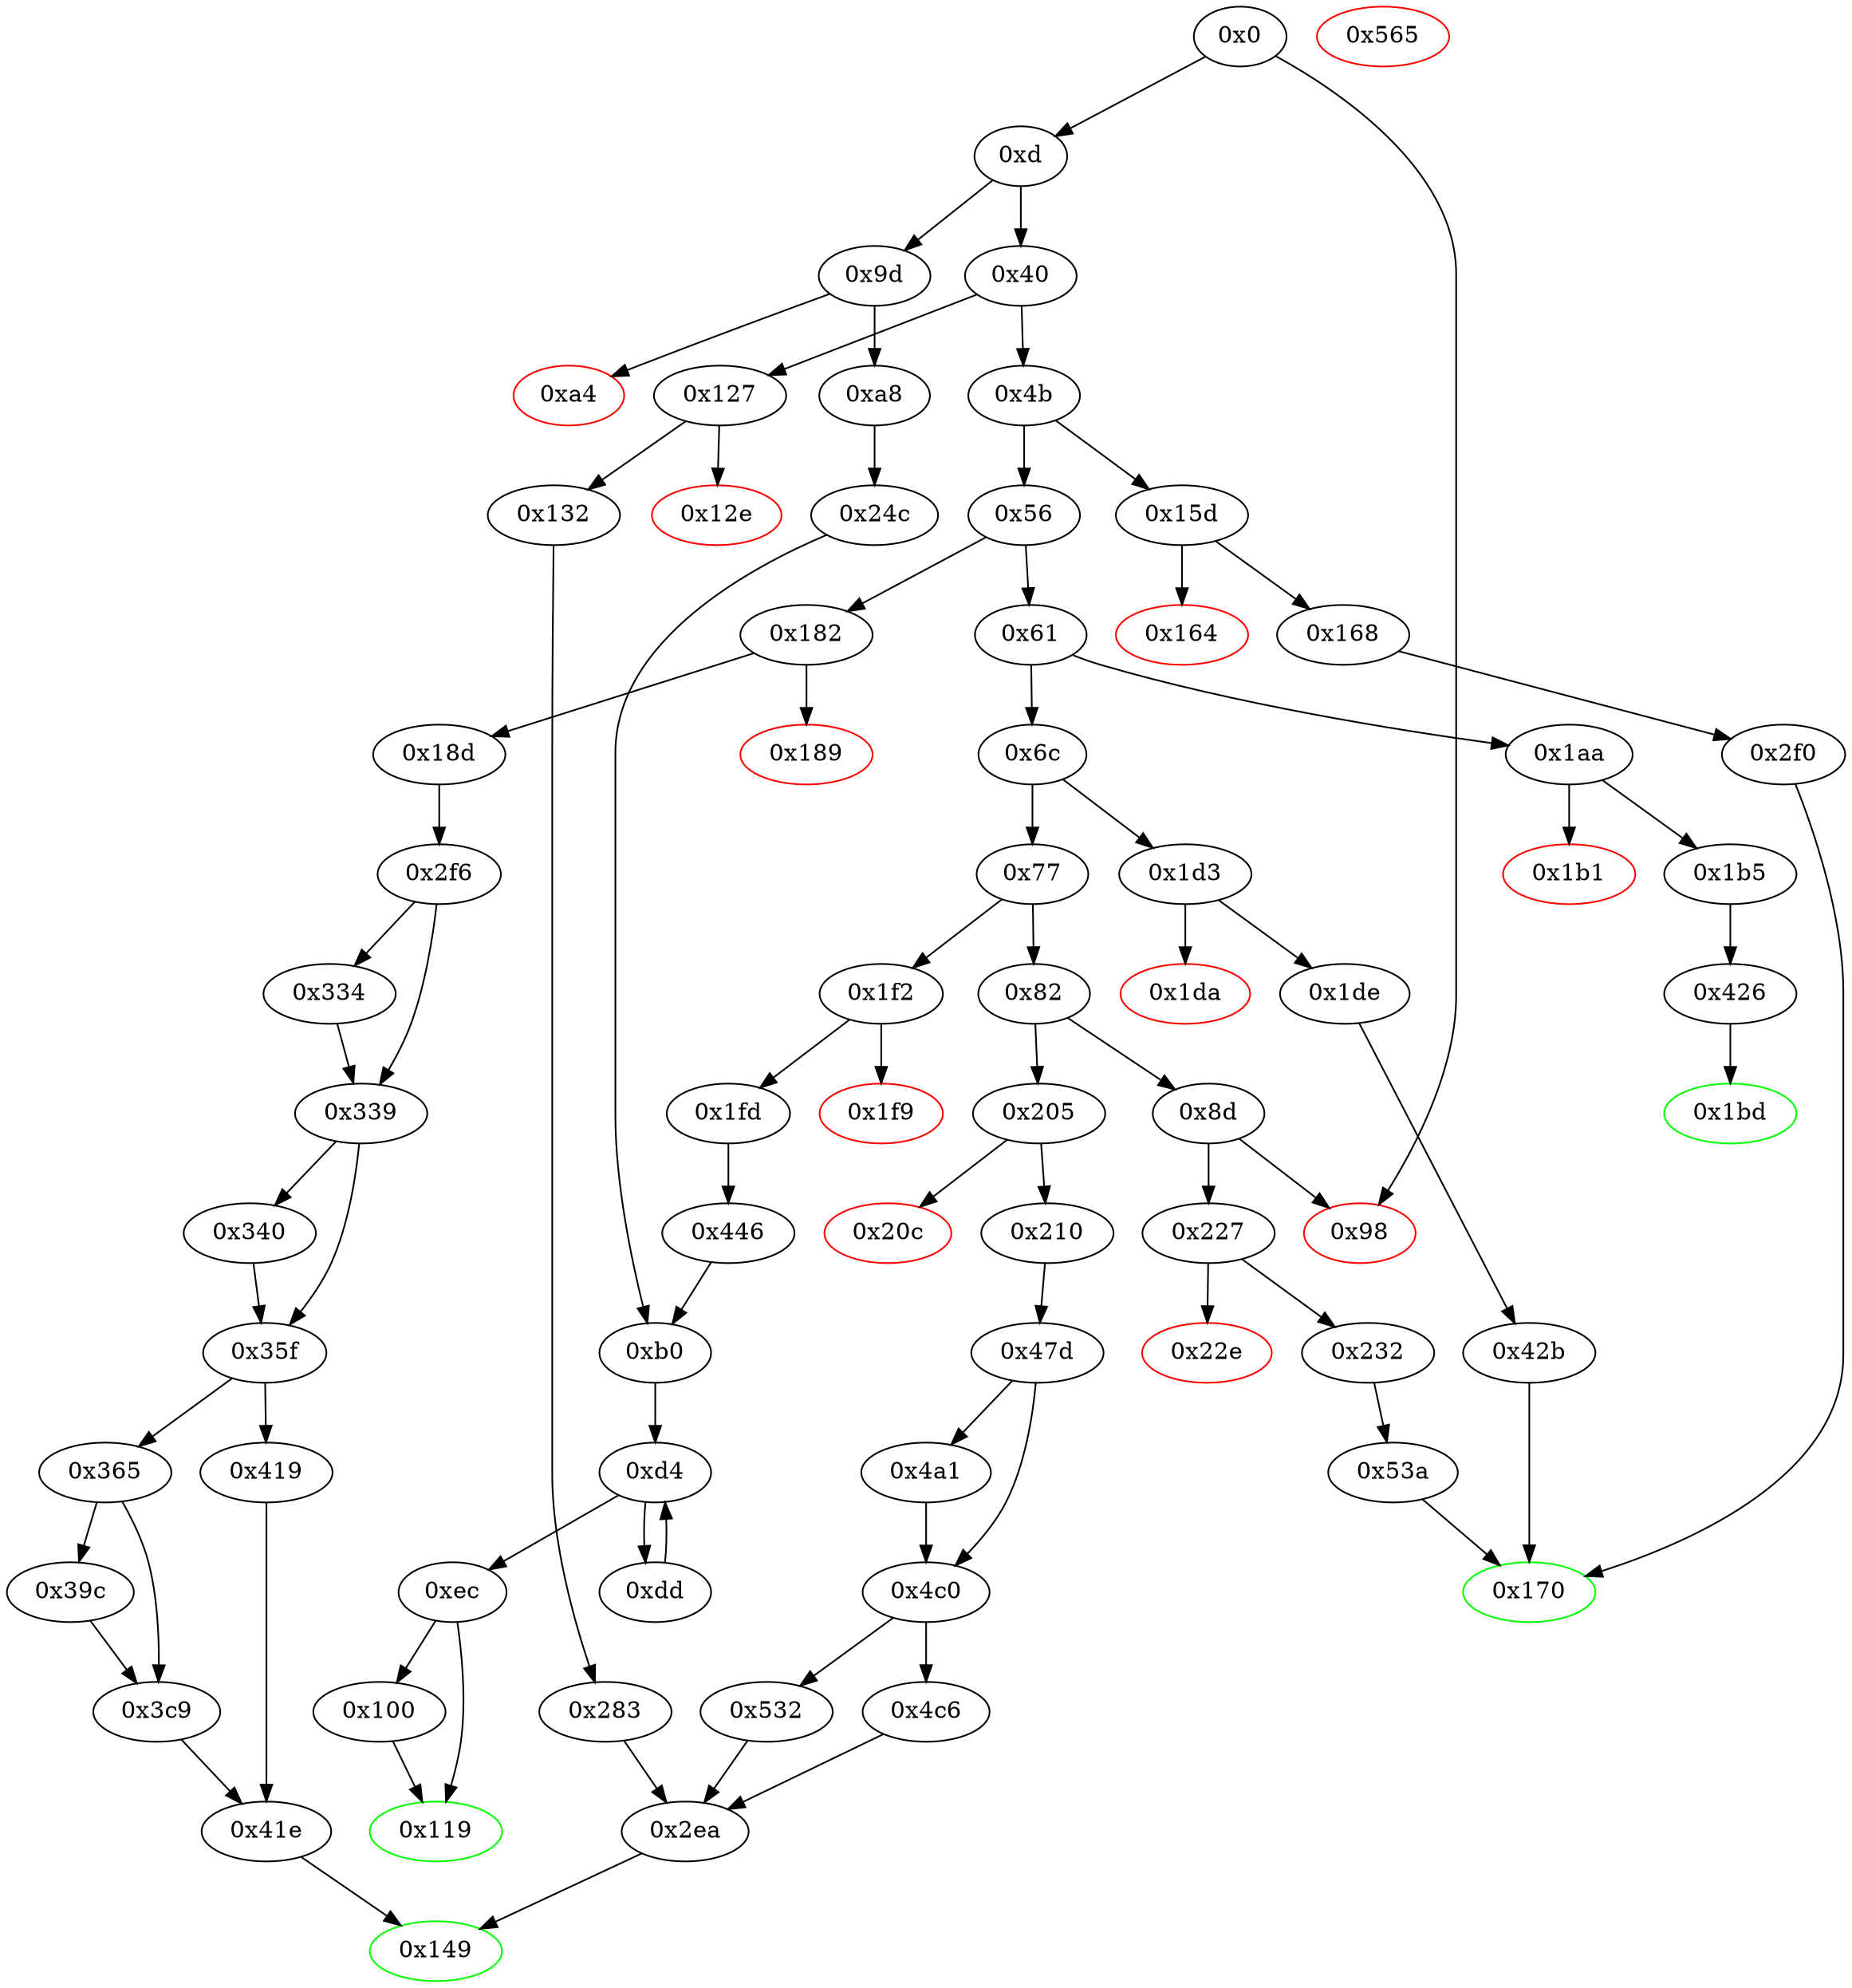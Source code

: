 strict digraph "" {
"0x1f9" [color=red, fillcolor=white, id="0x1f9", style=filled, tooltip="Block 0x1f9\n[0x1f9:0x1fc]\n---\nPredecessors: [0x1f2]\nSuccessors: []\n---\n0x1f9 PUSH1 0x0\n0x1fb DUP1\n0x1fc REVERT\n---\n0x1f9: V175 = 0x0\n0x1fc: REVERT 0x0 0x0\n---\nEntry stack: [V11]\nStack pops: 0\nStack additions: []\nExit stack: [V11]\n\nDef sites:\nV11: {0xd.0x34}\n"];
"0xdd" [fillcolor=white, id="0xdd", style=filled, tooltip="Block 0xdd\n[0xdd:0xeb]\n---\nPredecessors: [0xd4]\nSuccessors: [0xd4]\n---\n0xdd DUP1\n0xde DUP3\n0xdf ADD\n0xe0 MLOAD\n0xe1 DUP4\n0xe2 DUP3\n0xe3 ADD\n0xe4 MSTORE\n0xe5 PUSH1 0x20\n0xe7 ADD\n0xe8 PUSH2 0xd4\n0xeb JUMP\n---\n0xdf: V60 = ADD V55 S0\n0xe0: V61 = M[V60]\n0xe3: V62 = ADD S0 V52\n0xe4: M[V62] = V61\n0xe5: V63 = 0x20\n0xe7: V64 = ADD 0x20 S0\n0xe8: V65 = 0xd4\n0xeb: JUMP 0xd4\n---\nEntry stack: [V11, 0xb0, S9, V47, V47, V52, V55, V53, V53, V52, V55, S0]\nStack pops: 3\nStack additions: [S2, S1, V64]\nExit stack: [V11, 0xb0, S9, V47, V47, V52, V55, V53, V53, V52, V55, V64]\n\nDef sites:\nV11: {0xd.0x34}\n0xb0: {0xa8.0xa9, 0x1fd.0x1fe}\nS9: {0x24c.0x250, 0x446.0x44a}\nV47: {0xb0.0xb3}\nV47: {0xb0.0xb3}\nV52: {0xb0.0xc5}\nV55: {0xb0.0xcd}\nV53: {0xb0.0xc9}\nV53: {0xb0.0xc9}\nV52: {0xb0.0xc5}\nV55: {0xb0.0xcd}\nS0: {0xb0.0xd2, 0xdd.0xe7}\n"];
"0x1b5" [fillcolor=white, id="0x1b5", style=filled, tooltip="Block 0x1b5\n[0x1b5:0x1bc]\n---\nPredecessors: [0x1aa]\nSuccessors: [0x426]\n---\n0x1b5 JUMPDEST\n0x1b6 PUSH2 0x1bd\n0x1b9 PUSH2 0x426\n0x1bc JUMP\n---\n0x1b5: JUMPDEST \n0x1b6: V147 = 0x1bd\n0x1b9: V148 = 0x426\n0x1bc: JUMP 0x426\n---\nEntry stack: [V11]\nStack pops: 0\nStack additions: [0x1bd]\nExit stack: [V11, 0x1bd]\n\nDef sites:\nV11: {0xd.0x34}\n"];
"0x4b" [fillcolor=white, id="0x4b", style=filled, tooltip="Block 0x4b\n[0x4b:0x55]\n---\nPredecessors: [0x40]\nSuccessors: [0x56, 0x15d]\n---\n0x4b DUP1\n0x4c PUSH4 0x18160ddd\n0x51 EQ\n0x52 PUSH2 0x15d\n0x55 JUMPI\n---\n0x4c: V18 = 0x18160ddd\n0x51: V19 = EQ 0x18160ddd V11\n0x52: V20 = 0x15d\n0x55: JUMPI 0x15d V19\n---\nEntry stack: [V11]\nStack pops: 1\nStack additions: [S0]\nExit stack: [V11]\n\nDef sites:\nV11: {0xd.0x34}\n"];
"0x340" [fillcolor=white, id="0x340", style=filled, tooltip="Block 0x340\n[0x340:0x35e]\n---\nPredecessors: [0x339]\nSuccessors: [0x35f]\n---\n0x340 POP\n0x341 PUSH1 0x1\n0x343 PUSH1 0xa0\n0x345 PUSH1 0x2\n0x347 EXP\n0x348 SUB\n0x349 DUP5\n0x34a AND\n0x34b PUSH1 0x0\n0x34d SWAP1\n0x34e DUP2\n0x34f MSTORE\n0x350 PUSH1 0x20\n0x352 DUP2\n0x353 SWAP1\n0x354 MSTORE\n0x355 PUSH1 0x40\n0x357 SWAP1\n0x358 SHA3\n0x359 SLOAD\n0x35a DUP4\n0x35b DUP2\n0x35c ADD\n0x35d LT\n0x35e ISZERO\n---\n0x341: V267 = 0x1\n0x343: V268 = 0xa0\n0x345: V269 = 0x2\n0x347: V270 = EXP 0x2 0xa0\n0x348: V271 = SUB 0x10000000000000000000000000000000000000000 0x1\n0x34a: V272 = AND V139 0xffffffffffffffffffffffffffffffffffffffff\n0x34b: V273 = 0x0\n0x34f: M[0x0] = V272\n0x350: V274 = 0x20\n0x354: M[0x20] = 0x0\n0x355: V275 = 0x40\n0x358: V276 = SHA3 0x0 0x40\n0x359: V277 = S[V276]\n0x35c: V278 = ADD V277 V141\n0x35d: V279 = LT V278 V277\n0x35e: V280 = ISZERO V279\n---\nEntry stack: [V11, 0x149, V136, V139, V141, 0x0, V257, S0]\nStack pops: 5\nStack additions: [S4, S3, S2, S1, V280]\nExit stack: [V11, 0x149, V136, V139, V141, 0x0, V257, V280]\n\nDef sites:\nV11: {0xd.0x34}\n0x149: {0x18d.0x18e}\nV136: {0x18d.0x19d}\nV139: {0x18d.0x1a2}\nV141: {0x18d.0x1a5}\n0x0: {0x2f6.0x302}\nV257: {0x2f6.0x31f}\nS0: {0x334.0x338, 0x2f6.0x32e}\n"];
"0x35f" [fillcolor=white, id="0x35f", style=filled, tooltip="Block 0x35f\n[0x35f:0x364]\n---\nPredecessors: [0x339, 0x340]\nSuccessors: [0x365, 0x419]\n---\n0x35f JUMPDEST\n0x360 ISZERO\n0x361 PUSH2 0x419\n0x364 JUMPI\n---\n0x35f: JUMPDEST \n0x360: V281 = ISZERO S0\n0x361: V282 = 0x419\n0x364: JUMPI 0x419 V281\n---\nEntry stack: [V11, 0x149, V136, V139, V141, 0x0, V257, S0]\nStack pops: 1\nStack additions: []\nExit stack: [V11, 0x149, V136, V139, V141, 0x0, V257]\n\nDef sites:\nV11: {0xd.0x34}\n0x149: {0x18d.0x18e}\nV136: {0x18d.0x19d}\nV139: {0x18d.0x1a2}\nV141: {0x18d.0x1a5}\n0x0: {0x2f6.0x302}\nV257: {0x2f6.0x31f}\nS0: {0x340.0x35e, 0x334.0x338, 0x2f6.0x32e}\n"];
"0x53a" [fillcolor=white, id="0x53a", style=filled, tooltip="Block 0x53a\n[0x53a:0x564]\n---\nPredecessors: [0x232]\nSuccessors: [0x170]\n---\n0x53a JUMPDEST\n0x53b PUSH1 0x1\n0x53d PUSH1 0xa0\n0x53f PUSH1 0x2\n0x541 EXP\n0x542 SUB\n0x543 SWAP2\n0x544 DUP3\n0x545 AND\n0x546 PUSH1 0x0\n0x548 SWAP1\n0x549 DUP2\n0x54a MSTORE\n0x54b PUSH1 0x1\n0x54d PUSH1 0x20\n0x54f SWAP1\n0x550 DUP2\n0x551 MSTORE\n0x552 PUSH1 0x40\n0x554 DUP1\n0x555 DUP4\n0x556 SHA3\n0x557 SWAP4\n0x558 SWAP1\n0x559 SWAP5\n0x55a AND\n0x55b DUP3\n0x55c MSTORE\n0x55d SWAP2\n0x55e SWAP1\n0x55f SWAP2\n0x560 MSTORE\n0x561 SHA3\n0x562 SLOAD\n0x563 SWAP1\n0x564 JUMP\n---\n0x53a: JUMPDEST \n0x53b: V422 = 0x1\n0x53d: V423 = 0xa0\n0x53f: V424 = 0x2\n0x541: V425 = EXP 0x2 0xa0\n0x542: V426 = SUB 0x10000000000000000000000000000000000000000 0x1\n0x545: V427 = AND 0xffffffffffffffffffffffffffffffffffffffff V206\n0x546: V428 = 0x0\n0x54a: M[0x0] = V427\n0x54b: V429 = 0x1\n0x54d: V430 = 0x20\n0x551: M[0x20] = 0x1\n0x552: V431 = 0x40\n0x556: V432 = SHA3 0x0 0x40\n0x55a: V433 = AND 0xffffffffffffffffffffffffffffffffffffffff V209\n0x55c: M[0x0] = V433\n0x560: M[0x20] = V432\n0x561: V434 = SHA3 0x0 0x40\n0x562: V435 = S[V434]\n0x564: JUMP 0x170\n---\nEntry stack: [V11, 0x170, V206, V209]\nStack pops: 3\nStack additions: [V435]\nExit stack: [V11, V435]\n\nDef sites:\nV11: {0xd.0x34}\n0x170: {0x232.0x233}\nV206: {0x232.0x242}\nV209: {0x232.0x247}\n"];
"0x100" [fillcolor=white, id="0x100", style=filled, tooltip="Block 0x100\n[0x100:0x118]\n---\nPredecessors: [0xec]\nSuccessors: [0x119]\n---\n0x100 DUP1\n0x101 DUP3\n0x102 SUB\n0x103 DUP1\n0x104 MLOAD\n0x105 PUSH1 0x1\n0x107 DUP4\n0x108 PUSH1 0x20\n0x10a SUB\n0x10b PUSH2 0x100\n0x10e EXP\n0x10f SUB\n0x110 NOT\n0x111 AND\n0x112 DUP2\n0x113 MSTORE\n0x114 PUSH1 0x20\n0x116 ADD\n0x117 SWAP2\n0x118 POP\n---\n0x102: V71 = SUB V66 V68\n0x104: V72 = M[V71]\n0x105: V73 = 0x1\n0x108: V74 = 0x20\n0x10a: V75 = SUB 0x20 V68\n0x10b: V76 = 0x100\n0x10e: V77 = EXP 0x100 V75\n0x10f: V78 = SUB V77 0x1\n0x110: V79 = NOT V78\n0x111: V80 = AND V79 V72\n0x113: M[V71] = V80\n0x114: V81 = 0x20\n0x116: V82 = ADD 0x20 V71\n---\nEntry stack: [V11, 0xb0, S4, V47, V47, V66, V68]\nStack pops: 2\nStack additions: [V82, S0]\nExit stack: [V11, 0xb0, S4, V47, V47, V82, V68]\n\nDef sites:\nV11: {0xd.0x34}\n0xb0: {0xa8.0xa9, 0x1fd.0x1fe}\nS4: {0x24c.0x250, 0x446.0x44a}\nV47: {0xb0.0xb3}\nV47: {0xb0.0xb3}\nV66: {0xec.0xf5}\nV68: {0xec.0xf9}\n"];
"0x446" [fillcolor=white, id="0x446", style=filled, tooltip="Block 0x446\n[0x446:0x47c]\n---\nPredecessors: [0x1fd]\nSuccessors: [0xb0]\n---\n0x446 JUMPDEST\n0x447 PUSH1 0x40\n0x449 DUP1\n0x44a MLOAD\n0x44b SWAP1\n0x44c DUP2\n0x44d ADD\n0x44e PUSH1 0x40\n0x450 MSTORE\n0x451 PUSH1 0x3\n0x453 DUP2\n0x454 MSTORE\n0x455 PUSH32 0x4342430000000000000000000000000000000000000000000000000000000000\n0x476 PUSH1 0x20\n0x478 DUP3\n0x479 ADD\n0x47a MSTORE\n0x47b DUP2\n0x47c JUMP\n---\n0x446: JUMPDEST \n0x447: V355 = 0x40\n0x44a: V356 = M[0x40]\n0x44d: V357 = ADD V356 0x40\n0x44e: V358 = 0x40\n0x450: M[0x40] = V357\n0x451: V359 = 0x3\n0x454: M[V356] = 0x3\n0x455: V360 = 0x4342430000000000000000000000000000000000000000000000000000000000\n0x476: V361 = 0x20\n0x479: V362 = ADD V356 0x20\n0x47a: M[V362] = 0x4342430000000000000000000000000000000000000000000000000000000000\n0x47c: JUMP 0xb0\n---\nEntry stack: [V11, 0xb0]\nStack pops: 1\nStack additions: [S0, V356]\nExit stack: [V11, 0xb0, V356]\n\nDef sites:\nV11: {0xd.0x34}\n0xb0: {0x1fd.0x1fe}\n"];
"0x283" [fillcolor=white, id="0x283", style=filled, tooltip="Block 0x283\n[0x283:0x2e9]\n---\nPredecessors: [0x132]\nSuccessors: [0x2ea]\n---\n0x283 JUMPDEST\n0x284 PUSH1 0x1\n0x286 PUSH1 0xa0\n0x288 PUSH1 0x2\n0x28a EXP\n0x28b SUB\n0x28c CALLER\n0x28d DUP2\n0x28e AND\n0x28f PUSH1 0x0\n0x291 DUP2\n0x292 DUP2\n0x293 MSTORE\n0x294 PUSH1 0x1\n0x296 PUSH1 0x20\n0x298 SWAP1\n0x299 DUP2\n0x29a MSTORE\n0x29b PUSH1 0x40\n0x29d DUP1\n0x29e DUP4\n0x29f SHA3\n0x2a0 SWAP5\n0x2a1 DUP8\n0x2a2 AND\n0x2a3 DUP1\n0x2a4 DUP5\n0x2a5 MSTORE\n0x2a6 SWAP5\n0x2a7 SWAP1\n0x2a8 SWAP2\n0x2a9 MSTORE\n0x2aa DUP1\n0x2ab DUP3\n0x2ac SHA3\n0x2ad DUP6\n0x2ae SWAP1\n0x2af SSTORE\n0x2b0 SWAP1\n0x2b1 SWAP3\n0x2b2 SWAP2\n0x2b3 SWAP1\n0x2b4 PUSH32 0x8c5be1e5ebec7d5bd14f71427d1e84f3dd0314c0f7b2291e5b200ac8c7c3b925\n0x2d5 SWAP1\n0x2d6 DUP6\n0x2d7 SWAP1\n0x2d8 MLOAD\n0x2d9 SWAP1\n0x2da DUP2\n0x2db MSTORE\n0x2dc PUSH1 0x20\n0x2de ADD\n0x2df PUSH1 0x40\n0x2e1 MLOAD\n0x2e2 DUP1\n0x2e3 SWAP2\n0x2e4 SUB\n0x2e5 SWAP1\n0x2e6 LOG3\n0x2e7 POP\n0x2e8 PUSH1 0x1\n---\n0x283: JUMPDEST \n0x284: V219 = 0x1\n0x286: V220 = 0xa0\n0x288: V221 = 0x2\n0x28a: V222 = EXP 0x2 0xa0\n0x28b: V223 = SUB 0x10000000000000000000000000000000000000000 0x1\n0x28c: V224 = CALLER\n0x28e: V225 = AND 0xffffffffffffffffffffffffffffffffffffffff V224\n0x28f: V226 = 0x0\n0x293: M[0x0] = V225\n0x294: V227 = 0x1\n0x296: V228 = 0x20\n0x29a: M[0x20] = 0x1\n0x29b: V229 = 0x40\n0x29f: V230 = SHA3 0x0 0x40\n0x2a2: V231 = AND V98 0xffffffffffffffffffffffffffffffffffffffff\n0x2a5: M[0x0] = V231\n0x2a9: M[0x20] = V230\n0x2ac: V232 = SHA3 0x0 0x40\n0x2af: S[V232] = V100\n0x2b4: V233 = 0x8c5be1e5ebec7d5bd14f71427d1e84f3dd0314c0f7b2291e5b200ac8c7c3b925\n0x2d8: V234 = M[0x40]\n0x2db: M[V234] = V100\n0x2dc: V235 = 0x20\n0x2de: V236 = ADD 0x20 V234\n0x2df: V237 = 0x40\n0x2e1: V238 = M[0x40]\n0x2e4: V239 = SUB V236 V238\n0x2e6: LOG V238 V239 0x8c5be1e5ebec7d5bd14f71427d1e84f3dd0314c0f7b2291e5b200ac8c7c3b925 V225 V231\n0x2e8: V240 = 0x1\n---\nEntry stack: [V11, 0x149, V98, V100]\nStack pops: 2\nStack additions: [S1, S0, 0x1]\nExit stack: [V11, 0x149, V98, V100, 0x1]\n\nDef sites:\nV11: {0xd.0x34}\n0x149: {0x132.0x133}\nV98: {0x132.0x141}\nV100: {0x132.0x144}\n"];
"0x61" [fillcolor=white, id="0x61", style=filled, tooltip="Block 0x61\n[0x61:0x6b]\n---\nPredecessors: [0x56]\nSuccessors: [0x6c, 0x1aa]\n---\n0x61 DUP1\n0x62 PUSH4 0x313ce567\n0x67 EQ\n0x68 PUSH2 0x1aa\n0x6b JUMPI\n---\n0x62: V24 = 0x313ce567\n0x67: V25 = EQ 0x313ce567 V11\n0x68: V26 = 0x1aa\n0x6b: JUMPI 0x1aa V25\n---\nEntry stack: [V11]\nStack pops: 1\nStack additions: [S0]\nExit stack: [V11]\n\nDef sites:\nV11: {0xd.0x34}\n"];
"0x189" [color=red, fillcolor=white, id="0x189", style=filled, tooltip="Block 0x189\n[0x189:0x18c]\n---\nPredecessors: [0x182]\nSuccessors: []\n---\n0x189 PUSH1 0x0\n0x18b DUP1\n0x18c REVERT\n---\n0x189: V127 = 0x0\n0x18c: REVERT 0x0 0x0\n---\nEntry stack: [V11]\nStack pops: 0\nStack additions: []\nExit stack: [V11]\n\nDef sites:\nV11: {0xd.0x34}\n"];
"0x22e" [color=red, fillcolor=white, id="0x22e", style=filled, tooltip="Block 0x22e\n[0x22e:0x231]\n---\nPredecessors: [0x227]\nSuccessors: []\n---\n0x22e PUSH1 0x0\n0x230 DUP1\n0x231 REVERT\n---\n0x22e: V197 = 0x0\n0x231: REVERT 0x0 0x0\n---\nEntry stack: [V11]\nStack pops: 0\nStack additions: []\nExit stack: [V11]\n\nDef sites:\nV11: {0xd.0x34}\n"];
"0x365" [fillcolor=white, id="0x365", style=filled, tooltip="Block 0x365\n[0x365:0x39b]\n---\nPredecessors: [0x35f]\nSuccessors: [0x39c, 0x3c9]\n---\n0x365 PUSH1 0x1\n0x367 PUSH1 0xa0\n0x369 PUSH1 0x2\n0x36b EXP\n0x36c SUB\n0x36d DUP1\n0x36e DUP6\n0x36f AND\n0x370 PUSH1 0x0\n0x372 SWAP1\n0x373 DUP2\n0x374 MSTORE\n0x375 PUSH1 0x20\n0x377 DUP2\n0x378 SWAP1\n0x379 MSTORE\n0x37a PUSH1 0x40\n0x37c DUP1\n0x37d DUP3\n0x37e SHA3\n0x37f DUP1\n0x380 SLOAD\n0x381 DUP8\n0x382 ADD\n0x383 SWAP1\n0x384 SSTORE\n0x385 SWAP2\n0x386 DUP8\n0x387 AND\n0x388 DUP2\n0x389 MSTORE\n0x38a SHA3\n0x38b DUP1\n0x38c SLOAD\n0x38d DUP5\n0x38e SWAP1\n0x38f SUB\n0x390 SWAP1\n0x391 SSTORE\n0x392 PUSH1 0x0\n0x394 NOT\n0x395 DUP2\n0x396 LT\n0x397 ISZERO\n0x398 PUSH2 0x3c9\n0x39b JUMPI\n---\n0x365: V283 = 0x1\n0x367: V284 = 0xa0\n0x369: V285 = 0x2\n0x36b: V286 = EXP 0x2 0xa0\n0x36c: V287 = SUB 0x10000000000000000000000000000000000000000 0x1\n0x36f: V288 = AND V139 0xffffffffffffffffffffffffffffffffffffffff\n0x370: V289 = 0x0\n0x374: M[0x0] = V288\n0x375: V290 = 0x20\n0x379: M[0x20] = 0x0\n0x37a: V291 = 0x40\n0x37e: V292 = SHA3 0x0 0x40\n0x380: V293 = S[V292]\n0x382: V294 = ADD V141 V293\n0x384: S[V292] = V294\n0x387: V295 = AND V136 0xffffffffffffffffffffffffffffffffffffffff\n0x389: M[0x0] = V295\n0x38a: V296 = SHA3 0x0 0x40\n0x38c: V297 = S[V296]\n0x38f: V298 = SUB V297 V141\n0x391: S[V296] = V298\n0x392: V299 = 0x0\n0x394: V300 = NOT 0x0\n0x396: V301 = LT V257 0xffffffffffffffffffffffffffffffffffffffffffffffffffffffffffffffff\n0x397: V302 = ISZERO V301\n0x398: V303 = 0x3c9\n0x39b: JUMPI 0x3c9 V302\n---\nEntry stack: [V11, 0x149, V136, V139, V141, 0x0, V257]\nStack pops: 5\nStack additions: [S4, S3, S2, S1, S0]\nExit stack: [V11, 0x149, V136, V139, V141, 0x0, V257]\n\nDef sites:\nV11: {0xd.0x34}\n0x149: {0x18d.0x18e}\nV136: {0x18d.0x19d}\nV139: {0x18d.0x1a2}\nV141: {0x18d.0x1a5}\n0x0: {0x2f6.0x302}\nV257: {0x2f6.0x31f}\n"];
"0x419" [fillcolor=white, id="0x419", style=filled, tooltip="Block 0x419\n[0x419:0x41d]\n---\nPredecessors: [0x35f]\nSuccessors: [0x41e]\n---\n0x419 JUMPDEST\n0x41a PUSH1 0x0\n0x41c SWAP2\n0x41d POP\n---\n0x419: JUMPDEST \n0x41a: V342 = 0x0\n---\nEntry stack: [V11, 0x149, V136, V139, V141, 0x0, V257]\nStack pops: 2\nStack additions: [0x0, S0]\nExit stack: [V11, 0x149, V136, V139, V141, 0x0, V257]\n\nDef sites:\nV11: {0xd.0x34}\n0x149: {0x18d.0x18e}\nV136: {0x18d.0x19d}\nV139: {0x18d.0x1a2}\nV141: {0x18d.0x1a5}\n0x0: {0x2f6.0x302}\nV257: {0x2f6.0x31f}\n"];
"0xd" [fillcolor=white, id="0xd", style=filled, tooltip="Block 0xd\n[0xd:0x3f]\n---\nPredecessors: [0x0]\nSuccessors: [0x40, 0x9d]\n---\n0xd PUSH4 0xffffffff\n0x12 PUSH29 0x100000000000000000000000000000000000000000000000000000000\n0x30 PUSH1 0x0\n0x32 CALLDATALOAD\n0x33 DIV\n0x34 AND\n0x35 PUSH4 0x6fdde03\n0x3a DUP2\n0x3b EQ\n0x3c PUSH2 0x9d\n0x3f JUMPI\n---\n0xd: V6 = 0xffffffff\n0x12: V7 = 0x100000000000000000000000000000000000000000000000000000000\n0x30: V8 = 0x0\n0x32: V9 = CALLDATALOAD 0x0\n0x33: V10 = DIV V9 0x100000000000000000000000000000000000000000000000000000000\n0x34: V11 = AND V10 0xffffffff\n0x35: V12 = 0x6fdde03\n0x3b: V13 = EQ V11 0x6fdde03\n0x3c: V14 = 0x9d\n0x3f: JUMPI 0x9d V13\n---\nEntry stack: []\nStack pops: 0\nStack additions: [V11]\nExit stack: [V11]\n\nDef sites:\n"];
"0x2ea" [fillcolor=white, id="0x2ea", style=filled, tooltip="Block 0x2ea\n[0x2ea:0x2ef]\n---\nPredecessors: [0x283, 0x4c6, 0x532]\nSuccessors: [0x149]\n---\n0x2ea JUMPDEST\n0x2eb SWAP3\n0x2ec SWAP2\n0x2ed POP\n0x2ee POP\n0x2ef JUMP\n---\n0x2ea: JUMPDEST \n0x2ef: JUMP 0x149\n---\nEntry stack: [V11, 0x149, S2, S1, {0x0, 0x1}]\nStack pops: 4\nStack additions: [S0]\nExit stack: [V11, {0x0, 0x1}]\n\nDef sites:\nV11: {0xd.0x34}\n0x149: {0x210.0x211, 0x132.0x133}\nS2: {0x210.0x21f, 0x132.0x141}\nS1: {0x210.0x222, 0x132.0x144}\n{0x0, 0x1}: {0x283.0x2e8, 0x532.0x534, 0x4c6.0x52c}\n"];
"0x6c" [fillcolor=white, id="0x6c", style=filled, tooltip="Block 0x6c\n[0x6c:0x76]\n---\nPredecessors: [0x61]\nSuccessors: [0x77, 0x1d3]\n---\n0x6c DUP1\n0x6d PUSH4 0x70a08231\n0x72 EQ\n0x73 PUSH2 0x1d3\n0x76 JUMPI\n---\n0x6d: V27 = 0x70a08231\n0x72: V28 = EQ 0x70a08231 V11\n0x73: V29 = 0x1d3\n0x76: JUMPI 0x1d3 V28\n---\nEntry stack: [V11]\nStack pops: 1\nStack additions: [S0]\nExit stack: [V11]\n\nDef sites:\nV11: {0xd.0x34}\n"];
"0x20c" [color=red, fillcolor=white, id="0x20c", style=filled, tooltip="Block 0x20c\n[0x20c:0x20f]\n---\nPredecessors: [0x205]\nSuccessors: []\n---\n0x20c PUSH1 0x0\n0x20e DUP1\n0x20f REVERT\n---\n0x20c: V181 = 0x0\n0x20f: REVERT 0x0 0x0\n---\nEntry stack: [V11]\nStack pops: 0\nStack additions: []\nExit stack: [V11]\n\nDef sites:\nV11: {0xd.0x34}\n"];
"0x15d" [fillcolor=white, id="0x15d", style=filled, tooltip="Block 0x15d\n[0x15d:0x163]\n---\nPredecessors: [0x4b]\nSuccessors: [0x164, 0x168]\n---\n0x15d JUMPDEST\n0x15e CALLVALUE\n0x15f ISZERO\n0x160 PUSH2 0x168\n0x163 JUMPI\n---\n0x15d: JUMPDEST \n0x15e: V111 = CALLVALUE\n0x15f: V112 = ISZERO V111\n0x160: V113 = 0x168\n0x163: JUMPI 0x168 V112\n---\nEntry stack: [V11]\nStack pops: 0\nStack additions: []\nExit stack: [V11]\n\nDef sites:\nV11: {0xd.0x34}\n"];
"0x127" [fillcolor=white, id="0x127", style=filled, tooltip="Block 0x127\n[0x127:0x12d]\n---\nPredecessors: [0x40]\nSuccessors: [0x12e, 0x132]\n---\n0x127 JUMPDEST\n0x128 CALLVALUE\n0x129 ISZERO\n0x12a PUSH2 0x132\n0x12d JUMPI\n---\n0x127: JUMPDEST \n0x128: V86 = CALLVALUE\n0x129: V87 = ISZERO V86\n0x12a: V88 = 0x132\n0x12d: JUMPI 0x132 V87\n---\nEntry stack: [V11]\nStack pops: 0\nStack additions: []\nExit stack: [V11]\n\nDef sites:\nV11: {0xd.0x34}\n"];
"0xd4" [fillcolor=white, id="0xd4", style=filled, tooltip="Block 0xd4\n[0xd4:0xdc]\n---\nPredecessors: [0xb0, 0xdd]\nSuccessors: [0xdd, 0xec]\n---\n0xd4 JUMPDEST\n0xd5 DUP4\n0xd6 DUP2\n0xd7 LT\n0xd8 ISZERO\n0xd9 PUSH2 0xec\n0xdc JUMPI\n---\n0xd4: JUMPDEST \n0xd7: V57 = LT S0 V53\n0xd8: V58 = ISZERO V57\n0xd9: V59 = 0xec\n0xdc: JUMPI 0xec V58\n---\nEntry stack: [V11, 0xb0, S9, V47, V47, V52, V55, V53, V53, V52, V55, S0]\nStack pops: 4\nStack additions: [S3, S2, S1, S0]\nExit stack: [V11, 0xb0, S9, V47, V47, V52, V55, V53, V53, V52, V55, S0]\n\nDef sites:\nV11: {0xd.0x34}\n0xb0: {0xa8.0xa9, 0x1fd.0x1fe}\nS9: {0x24c.0x250, 0x446.0x44a}\nV47: {0xb0.0xb3}\nV47: {0xb0.0xb3}\nV52: {0xb0.0xc5}\nV55: {0xb0.0xcd}\nV53: {0xb0.0xc9}\nV53: {0xb0.0xc9}\nV52: {0xb0.0xc5}\nV55: {0xb0.0xcd}\nS0: {0xb0.0xd2, 0xdd.0xe7}\n"];
"0x1fd" [fillcolor=white, id="0x1fd", style=filled, tooltip="Block 0x1fd\n[0x1fd:0x204]\n---\nPredecessors: [0x1f2]\nSuccessors: [0x446]\n---\n0x1fd JUMPDEST\n0x1fe PUSH2 0xb0\n0x201 PUSH2 0x446\n0x204 JUMP\n---\n0x1fd: JUMPDEST \n0x1fe: V176 = 0xb0\n0x201: V177 = 0x446\n0x204: JUMP 0x446\n---\nEntry stack: [V11]\nStack pops: 0\nStack additions: [0xb0]\nExit stack: [V11, 0xb0]\n\nDef sites:\nV11: {0xd.0x34}\n"];
"0x1bd" [color=green, fillcolor=white, id="0x1bd", style=filled, tooltip="Block 0x1bd\n[0x1bd:0x1d2]\n---\nPredecessors: [0x426]\nSuccessors: []\n---\n0x1bd JUMPDEST\n0x1be PUSH1 0x40\n0x1c0 MLOAD\n0x1c1 PUSH1 0xff\n0x1c3 SWAP1\n0x1c4 SWAP2\n0x1c5 AND\n0x1c6 DUP2\n0x1c7 MSTORE\n0x1c8 PUSH1 0x20\n0x1ca ADD\n0x1cb PUSH1 0x40\n0x1cd MLOAD\n0x1ce DUP1\n0x1cf SWAP2\n0x1d0 SUB\n0x1d1 SWAP1\n0x1d2 RETURN\n---\n0x1bd: JUMPDEST \n0x1be: V149 = 0x40\n0x1c0: V150 = M[0x40]\n0x1c1: V151 = 0xff\n0x1c5: V152 = AND 0x8 0xff\n0x1c7: M[V150] = 0x8\n0x1c8: V153 = 0x20\n0x1ca: V154 = ADD 0x20 V150\n0x1cb: V155 = 0x40\n0x1cd: V156 = M[0x40]\n0x1d0: V157 = SUB V154 V156\n0x1d2: RETURN V156 V157\n---\nEntry stack: [V11, 0x1bd, 0x8]\nStack pops: 1\nStack additions: []\nExit stack: [V11, 0x1bd]\n\nDef sites:\nV11: {0xd.0x34}\n0x1bd: {0x1b5.0x1b6}\n0x8: {0x426.0x427}\n"];
"0x42b" [fillcolor=white, id="0x42b", style=filled, tooltip="Block 0x42b\n[0x42b:0x445]\n---\nPredecessors: [0x1de]\nSuccessors: [0x170]\n---\n0x42b JUMPDEST\n0x42c PUSH1 0x1\n0x42e PUSH1 0xa0\n0x430 PUSH1 0x2\n0x432 EXP\n0x433 SUB\n0x434 AND\n0x435 PUSH1 0x0\n0x437 SWAP1\n0x438 DUP2\n0x439 MSTORE\n0x43a PUSH1 0x20\n0x43c DUP2\n0x43d SWAP1\n0x43e MSTORE\n0x43f PUSH1 0x40\n0x441 SWAP1\n0x442 SHA3\n0x443 SLOAD\n0x444 SWAP1\n0x445 JUMP\n---\n0x42b: JUMPDEST \n0x42c: V344 = 0x1\n0x42e: V345 = 0xa0\n0x430: V346 = 0x2\n0x432: V347 = EXP 0x2 0xa0\n0x433: V348 = SUB 0x10000000000000000000000000000000000000000 0x1\n0x434: V349 = AND 0xffffffffffffffffffffffffffffffffffffffff V170\n0x435: V350 = 0x0\n0x439: M[0x0] = V349\n0x43a: V351 = 0x20\n0x43e: M[0x20] = 0x0\n0x43f: V352 = 0x40\n0x442: V353 = SHA3 0x0 0x40\n0x443: V354 = S[V353]\n0x445: JUMP 0x170\n---\nEntry stack: [V11, 0x170, V170]\nStack pops: 2\nStack additions: [V354]\nExit stack: [V11, V354]\n\nDef sites:\nV11: {0xd.0x34}\n0x170: {0x1de.0x1df}\nV170: {0x1de.0x1ed}\n"];
"0x82" [fillcolor=white, id="0x82", style=filled, tooltip="Block 0x82\n[0x82:0x8c]\n---\nPredecessors: [0x77]\nSuccessors: [0x8d, 0x205]\n---\n0x82 DUP1\n0x83 PUSH4 0xa9059cbb\n0x88 EQ\n0x89 PUSH2 0x205\n0x8c JUMPI\n---\n0x83: V33 = 0xa9059cbb\n0x88: V34 = EQ 0xa9059cbb V11\n0x89: V35 = 0x205\n0x8c: JUMPI 0x205 V34\n---\nEntry stack: [V11]\nStack pops: 1\nStack additions: [S0]\nExit stack: [V11]\n\nDef sites:\nV11: {0xd.0x34}\n"];
"0x39c" [fillcolor=white, id="0x39c", style=filled, tooltip="Block 0x39c\n[0x39c:0x3c8]\n---\nPredecessors: [0x365]\nSuccessors: [0x3c9]\n---\n0x39c PUSH1 0x1\n0x39e PUSH1 0xa0\n0x3a0 PUSH1 0x2\n0x3a2 EXP\n0x3a3 SUB\n0x3a4 DUP1\n0x3a5 DUP7\n0x3a6 AND\n0x3a7 PUSH1 0x0\n0x3a9 SWAP1\n0x3aa DUP2\n0x3ab MSTORE\n0x3ac PUSH1 0x1\n0x3ae PUSH1 0x20\n0x3b0 SWAP1\n0x3b1 DUP2\n0x3b2 MSTORE\n0x3b3 PUSH1 0x40\n0x3b5 DUP1\n0x3b6 DUP4\n0x3b7 SHA3\n0x3b8 CALLER\n0x3b9 SWAP1\n0x3ba SWAP5\n0x3bb AND\n0x3bc DUP4\n0x3bd MSTORE\n0x3be SWAP3\n0x3bf SWAP1\n0x3c0 MSTORE\n0x3c1 SHA3\n0x3c2 DUP1\n0x3c3 SLOAD\n0x3c4 DUP5\n0x3c5 SWAP1\n0x3c6 SUB\n0x3c7 SWAP1\n0x3c8 SSTORE\n---\n0x39c: V304 = 0x1\n0x39e: V305 = 0xa0\n0x3a0: V306 = 0x2\n0x3a2: V307 = EXP 0x2 0xa0\n0x3a3: V308 = SUB 0x10000000000000000000000000000000000000000 0x1\n0x3a6: V309 = AND V136 0xffffffffffffffffffffffffffffffffffffffff\n0x3a7: V310 = 0x0\n0x3ab: M[0x0] = V309\n0x3ac: V311 = 0x1\n0x3ae: V312 = 0x20\n0x3b2: M[0x20] = 0x1\n0x3b3: V313 = 0x40\n0x3b7: V314 = SHA3 0x0 0x40\n0x3b8: V315 = CALLER\n0x3bb: V316 = AND 0xffffffffffffffffffffffffffffffffffffffff V315\n0x3bd: M[0x0] = V316\n0x3c0: M[0x20] = V314\n0x3c1: V317 = SHA3 0x0 0x40\n0x3c3: V318 = S[V317]\n0x3c6: V319 = SUB V318 V141\n0x3c8: S[V317] = V319\n---\nEntry stack: [V11, 0x149, V136, V139, V141, 0x0, V257]\nStack pops: 5\nStack additions: [S4, S3, S2, S1, S0]\nExit stack: [V11, 0x149, V136, V139, V141, 0x0, V257]\n\nDef sites:\nV11: {0xd.0x34}\n0x149: {0x18d.0x18e}\nV136: {0x18d.0x19d}\nV139: {0x18d.0x1a2}\nV141: {0x18d.0x1a5}\n0x0: {0x2f6.0x302}\nV257: {0x2f6.0x31f}\n"];
"0x40" [fillcolor=white, id="0x40", style=filled, tooltip="Block 0x40\n[0x40:0x4a]\n---\nPredecessors: [0xd]\nSuccessors: [0x4b, 0x127]\n---\n0x40 DUP1\n0x41 PUSH4 0x95ea7b3\n0x46 EQ\n0x47 PUSH2 0x127\n0x4a JUMPI\n---\n0x41: V15 = 0x95ea7b3\n0x46: V16 = EQ 0x95ea7b3 V11\n0x47: V17 = 0x127\n0x4a: JUMPI 0x127 V16\n---\nEntry stack: [V11]\nStack pops: 1\nStack additions: [S0]\nExit stack: [V11]\n\nDef sites:\nV11: {0xd.0x34}\n"];
"0x164" [color=red, fillcolor=white, id="0x164", style=filled, tooltip="Block 0x164\n[0x164:0x167]\n---\nPredecessors: [0x15d]\nSuccessors: []\n---\n0x164 PUSH1 0x0\n0x166 DUP1\n0x167 REVERT\n---\n0x164: V114 = 0x0\n0x167: REVERT 0x0 0x0\n---\nEntry stack: [V11]\nStack pops: 0\nStack additions: []\nExit stack: [V11]\n\nDef sites:\nV11: {0xd.0x34}\n"];
"0x47d" [fillcolor=white, id="0x47d", style=filled, tooltip="Block 0x47d\n[0x47d:0x4a0]\n---\nPredecessors: [0x210]\nSuccessors: [0x4a1, 0x4c0]\n---\n0x47d JUMPDEST\n0x47e PUSH1 0x1\n0x480 PUSH1 0xa0\n0x482 PUSH1 0x2\n0x484 EXP\n0x485 SUB\n0x486 CALLER\n0x487 AND\n0x488 PUSH1 0x0\n0x48a SWAP1\n0x48b DUP2\n0x48c MSTORE\n0x48d PUSH1 0x20\n0x48f DUP2\n0x490 SWAP1\n0x491 MSTORE\n0x492 PUSH1 0x40\n0x494 DUP2\n0x495 SHA3\n0x496 SLOAD\n0x497 DUP3\n0x498 SWAP1\n0x499 LT\n0x49a DUP1\n0x49b ISZERO\n0x49c SWAP1\n0x49d PUSH2 0x4c0\n0x4a0 JUMPI\n---\n0x47d: JUMPDEST \n0x47e: V363 = 0x1\n0x480: V364 = 0xa0\n0x482: V365 = 0x2\n0x484: V366 = EXP 0x2 0xa0\n0x485: V367 = SUB 0x10000000000000000000000000000000000000000 0x1\n0x486: V368 = CALLER\n0x487: V369 = AND V368 0xffffffffffffffffffffffffffffffffffffffff\n0x488: V370 = 0x0\n0x48c: M[0x0] = V369\n0x48d: V371 = 0x20\n0x491: M[0x20] = 0x0\n0x492: V372 = 0x40\n0x495: V373 = SHA3 0x0 0x40\n0x496: V374 = S[V373]\n0x499: V375 = LT V374 V192\n0x49b: V376 = ISZERO V375\n0x49d: V377 = 0x4c0\n0x4a0: JUMPI 0x4c0 V375\n---\nEntry stack: [V11, 0x149, V190, V192]\nStack pops: 1\nStack additions: [S0, 0x0, V376]\nExit stack: [V11, 0x149, V190, V192, 0x0, V376]\n\nDef sites:\nV11: {0xd.0x34}\n0x149: {0x210.0x211}\nV190: {0x210.0x21f}\nV192: {0x210.0x222}\n"];
"0x0" [fillcolor=white, id="0x0", style=filled, tooltip="Block 0x0\n[0x0:0xc]\n---\nPredecessors: []\nSuccessors: [0xd, 0x98]\n---\n0x0 PUSH1 0x60\n0x2 PUSH1 0x40\n0x4 MSTORE\n0x5 PUSH1 0x4\n0x7 CALLDATASIZE\n0x8 LT\n0x9 PUSH2 0x98\n0xc JUMPI\n---\n0x0: V0 = 0x60\n0x2: V1 = 0x40\n0x4: M[0x40] = 0x60\n0x5: V2 = 0x4\n0x7: V3 = CALLDATASIZE\n0x8: V4 = LT V3 0x4\n0x9: V5 = 0x98\n0xc: JUMPI 0x98 V4\n---\nEntry stack: []\nStack pops: 0\nStack additions: []\nExit stack: []\n\nDef sites:\n"];
"0x12e" [color=red, fillcolor=white, id="0x12e", style=filled, tooltip="Block 0x12e\n[0x12e:0x131]\n---\nPredecessors: [0x127]\nSuccessors: []\n---\n0x12e PUSH1 0x0\n0x130 DUP1\n0x131 REVERT\n---\n0x12e: V89 = 0x0\n0x131: REVERT 0x0 0x0\n---\nEntry stack: [V11]\nStack pops: 0\nStack additions: []\nExit stack: [V11]\n\nDef sites:\nV11: {0xd.0x34}\n"];
"0x1aa" [fillcolor=white, id="0x1aa", style=filled, tooltip="Block 0x1aa\n[0x1aa:0x1b0]\n---\nPredecessors: [0x61]\nSuccessors: [0x1b1, 0x1b5]\n---\n0x1aa JUMPDEST\n0x1ab CALLVALUE\n0x1ac ISZERO\n0x1ad PUSH2 0x1b5\n0x1b0 JUMPI\n---\n0x1aa: JUMPDEST \n0x1ab: V143 = CALLVALUE\n0x1ac: V144 = ISZERO V143\n0x1ad: V145 = 0x1b5\n0x1b0: JUMPI 0x1b5 V144\n---\nEntry stack: [V11]\nStack pops: 0\nStack additions: []\nExit stack: [V11]\n\nDef sites:\nV11: {0xd.0x34}\n"];
"0xec" [fillcolor=white, id="0xec", style=filled, tooltip="Block 0xec\n[0xec:0xff]\n---\nPredecessors: [0xd4]\nSuccessors: [0x100, 0x119]\n---\n0xec JUMPDEST\n0xed POP\n0xee POP\n0xef POP\n0xf0 POP\n0xf1 SWAP1\n0xf2 POP\n0xf3 SWAP1\n0xf4 DUP2\n0xf5 ADD\n0xf6 SWAP1\n0xf7 PUSH1 0x1f\n0xf9 AND\n0xfa DUP1\n0xfb ISZERO\n0xfc PUSH2 0x119\n0xff JUMPI\n---\n0xec: JUMPDEST \n0xf5: V66 = ADD V53 V52\n0xf7: V67 = 0x1f\n0xf9: V68 = AND 0x1f V53\n0xfb: V69 = ISZERO V68\n0xfc: V70 = 0x119\n0xff: JUMPI 0x119 V69\n---\nEntry stack: [V11, 0xb0, S9, V47, V47, V52, V55, V53, V53, V52, V55, S0]\nStack pops: 7\nStack additions: [V66, V68]\nExit stack: [V11, 0xb0, S9, V47, V47, V66, V68]\n\nDef sites:\nV11: {0xd.0x34}\n0xb0: {0xa8.0xa9, 0x1fd.0x1fe}\nS9: {0x24c.0x250, 0x446.0x44a}\nV47: {0xb0.0xb3}\nV47: {0xb0.0xb3}\nV52: {0xb0.0xc5}\nV55: {0xb0.0xcd}\nV53: {0xb0.0xc9}\nV53: {0xb0.0xc9}\nV52: {0xb0.0xc5}\nV55: {0xb0.0xcd}\nS0: {0xb0.0xd2, 0xdd.0xe7}\n"];
"0x41e" [fillcolor=white, id="0x41e", style=filled, tooltip="Block 0x41e\n[0x41e:0x425]\n---\nPredecessors: [0x3c9, 0x419]\nSuccessors: [0x149]\n---\n0x41e JUMPDEST\n0x41f POP\n0x420 SWAP4\n0x421 SWAP3\n0x422 POP\n0x423 POP\n0x424 POP\n0x425 JUMP\n---\n0x41e: JUMPDEST \n0x425: JUMP 0x149\n---\nEntry stack: [V11, 0x149, V136, V139, V141, {0x0, 0x1}, V257]\nStack pops: 6\nStack additions: [S1]\nExit stack: [V11, {0x0, 0x1}]\n\nDef sites:\nV11: {0xd.0x34}\n0x149: {0x18d.0x18e}\nV136: {0x18d.0x19d}\nV139: {0x18d.0x1a2}\nV141: {0x18d.0x1a5}\n{0x0, 0x1}: {0x3c9.0x411, 0x419.0x41a}\nV257: {0x2f6.0x31f}\n"];
"0x4c0" [fillcolor=white, id="0x4c0", style=filled, tooltip="Block 0x4c0\n[0x4c0:0x4c5]\n---\nPredecessors: [0x47d, 0x4a1]\nSuccessors: [0x4c6, 0x532]\n---\n0x4c0 JUMPDEST\n0x4c1 ISZERO\n0x4c2 PUSH2 0x532\n0x4c5 JUMPI\n---\n0x4c0: JUMPDEST \n0x4c1: V392 = ISZERO S0\n0x4c2: V393 = 0x532\n0x4c5: JUMPI 0x532 V392\n---\nEntry stack: [V11, 0x149, V190, V192, 0x0, S0]\nStack pops: 1\nStack additions: []\nExit stack: [V11, 0x149, V190, V192, 0x0]\n\nDef sites:\nV11: {0xd.0x34}\n0x149: {0x210.0x211}\nV190: {0x210.0x21f}\nV192: {0x210.0x222}\n0x0: {0x47d.0x488}\nS0: {0x4a1.0x4bf, 0x47d.0x49b}\n"];
"0x182" [fillcolor=white, id="0x182", style=filled, tooltip="Block 0x182\n[0x182:0x188]\n---\nPredecessors: [0x56]\nSuccessors: [0x189, 0x18d]\n---\n0x182 JUMPDEST\n0x183 CALLVALUE\n0x184 ISZERO\n0x185 PUSH2 0x18d\n0x188 JUMPI\n---\n0x182: JUMPDEST \n0x183: V124 = CALLVALUE\n0x184: V125 = ISZERO V124\n0x185: V126 = 0x18d\n0x188: JUMPI 0x18d V125\n---\nEntry stack: [V11]\nStack pops: 0\nStack additions: []\nExit stack: [V11]\n\nDef sites:\nV11: {0xd.0x34}\n"];
"0x2f0" [fillcolor=white, id="0x2f0", style=filled, tooltip="Block 0x2f0\n[0x2f0:0x2f5]\n---\nPredecessors: [0x168]\nSuccessors: [0x170]\n---\n0x2f0 JUMPDEST\n0x2f1 PUSH1 0x3\n0x2f3 SLOAD\n0x2f4 DUP2\n0x2f5 JUMP\n---\n0x2f0: JUMPDEST \n0x2f1: V241 = 0x3\n0x2f3: V242 = S[0x3]\n0x2f5: JUMP 0x170\n---\nEntry stack: [V11, 0x170]\nStack pops: 1\nStack additions: [S0, V242]\nExit stack: [V11, 0x170, V242]\n\nDef sites:\nV11: {0xd.0x34}\n0x170: {0x168.0x169}\n"];
"0x1de" [fillcolor=white, id="0x1de", style=filled, tooltip="Block 0x1de\n[0x1de:0x1f1]\n---\nPredecessors: [0x1d3]\nSuccessors: [0x42b]\n---\n0x1de JUMPDEST\n0x1df PUSH2 0x170\n0x1e2 PUSH1 0x1\n0x1e4 PUSH1 0xa0\n0x1e6 PUSH1 0x2\n0x1e8 EXP\n0x1e9 SUB\n0x1ea PUSH1 0x4\n0x1ec CALLDATALOAD\n0x1ed AND\n0x1ee PUSH2 0x42b\n0x1f1 JUMP\n---\n0x1de: JUMPDEST \n0x1df: V162 = 0x170\n0x1e2: V163 = 0x1\n0x1e4: V164 = 0xa0\n0x1e6: V165 = 0x2\n0x1e8: V166 = EXP 0x2 0xa0\n0x1e9: V167 = SUB 0x10000000000000000000000000000000000000000 0x1\n0x1ea: V168 = 0x4\n0x1ec: V169 = CALLDATALOAD 0x4\n0x1ed: V170 = AND V169 0xffffffffffffffffffffffffffffffffffffffff\n0x1ee: V171 = 0x42b\n0x1f1: JUMP 0x42b\n---\nEntry stack: [V11]\nStack pops: 0\nStack additions: [0x170, V170]\nExit stack: [V11, 0x170, V170]\n\nDef sites:\nV11: {0xd.0x34}\n"];
"0x119" [color=green, fillcolor=white, id="0x119", style=filled, tooltip="Block 0x119\n[0x119:0x126]\n---\nPredecessors: [0xec, 0x100]\nSuccessors: []\n---\n0x119 JUMPDEST\n0x11a POP\n0x11b SWAP3\n0x11c POP\n0x11d POP\n0x11e POP\n0x11f PUSH1 0x40\n0x121 MLOAD\n0x122 DUP1\n0x123 SWAP2\n0x124 SUB\n0x125 SWAP1\n0x126 RETURN\n---\n0x119: JUMPDEST \n0x11f: V83 = 0x40\n0x121: V84 = M[0x40]\n0x124: V85 = SUB S1 V84\n0x126: RETURN V84 V85\n---\nEntry stack: [V11, 0xb0, S4, V47, V47, S1, V68]\nStack pops: 5\nStack additions: []\nExit stack: [V11, 0xb0]\n\nDef sites:\nV11: {0xd.0x34}\n0xb0: {0xa8.0xa9, 0x1fd.0x1fe}\nS4: {0x24c.0x250, 0x446.0x44a}\nV47: {0xb0.0xb3}\nV47: {0xb0.0xb3}\nS1: {0x100.0x116, 0xec.0xf5}\nV68: {0xec.0xf9}\n"];
"0xb0" [fillcolor=white, id="0xb0", style=filled, tooltip="Block 0xb0\n[0xb0:0xd3]\n---\nPredecessors: [0x24c, 0x446]\nSuccessors: [0xd4]\n---\n0xb0 JUMPDEST\n0xb1 PUSH1 0x40\n0xb3 MLOAD\n0xb4 PUSH1 0x20\n0xb6 DUP1\n0xb7 DUP3\n0xb8 MSTORE\n0xb9 DUP2\n0xba SWAP1\n0xbb DUP2\n0xbc ADD\n0xbd DUP4\n0xbe DUP2\n0xbf DUP2\n0xc0 MLOAD\n0xc1 DUP2\n0xc2 MSTORE\n0xc3 PUSH1 0x20\n0xc5 ADD\n0xc6 SWAP2\n0xc7 POP\n0xc8 DUP1\n0xc9 MLOAD\n0xca SWAP1\n0xcb PUSH1 0x20\n0xcd ADD\n0xce SWAP1\n0xcf DUP1\n0xd0 DUP4\n0xd1 DUP4\n0xd2 PUSH1 0x0\n---\n0xb0: JUMPDEST \n0xb1: V46 = 0x40\n0xb3: V47 = M[0x40]\n0xb4: V48 = 0x20\n0xb8: M[V47] = 0x20\n0xbc: V49 = ADD V47 0x20\n0xc0: V50 = M[S0]\n0xc2: M[V49] = V50\n0xc3: V51 = 0x20\n0xc5: V52 = ADD 0x20 V49\n0xc9: V53 = M[S0]\n0xcb: V54 = 0x20\n0xcd: V55 = ADD 0x20 S0\n0xd2: V56 = 0x0\n---\nEntry stack: [V11, 0xb0, S0]\nStack pops: 1\nStack additions: [S0, V47, V47, V52, V55, V53, V53, V52, V55, 0x0]\nExit stack: [V11, 0xb0, S0, V47, V47, V52, V55, V53, V53, V52, V55, 0x0]\n\nDef sites:\nV11: {0xd.0x34}\n0xb0: {0xa8.0xa9, 0x1fd.0x1fe}\nS0: {0x24c.0x250, 0x446.0x44a}\n"];
"0x77" [fillcolor=white, id="0x77", style=filled, tooltip="Block 0x77\n[0x77:0x81]\n---\nPredecessors: [0x6c]\nSuccessors: [0x82, 0x1f2]\n---\n0x77 DUP1\n0x78 PUSH4 0x95d89b41\n0x7d EQ\n0x7e PUSH2 0x1f2\n0x81 JUMPI\n---\n0x78: V30 = 0x95d89b41\n0x7d: V31 = EQ 0x95d89b41 V11\n0x7e: V32 = 0x1f2\n0x81: JUMPI 0x1f2 V31\n---\nEntry stack: [V11]\nStack pops: 1\nStack additions: [S0]\nExit stack: [V11]\n\nDef sites:\nV11: {0xd.0x34}\n"];
"0x4a1" [fillcolor=white, id="0x4a1", style=filled, tooltip="Block 0x4a1\n[0x4a1:0x4bf]\n---\nPredecessors: [0x47d]\nSuccessors: [0x4c0]\n---\n0x4a1 POP\n0x4a2 PUSH1 0x1\n0x4a4 PUSH1 0xa0\n0x4a6 PUSH1 0x2\n0x4a8 EXP\n0x4a9 SUB\n0x4aa DUP4\n0x4ab AND\n0x4ac PUSH1 0x0\n0x4ae SWAP1\n0x4af DUP2\n0x4b0 MSTORE\n0x4b1 PUSH1 0x20\n0x4b3 DUP2\n0x4b4 SWAP1\n0x4b5 MSTORE\n0x4b6 PUSH1 0x40\n0x4b8 SWAP1\n0x4b9 SHA3\n0x4ba SLOAD\n0x4bb DUP3\n0x4bc DUP2\n0x4bd ADD\n0x4be LT\n0x4bf ISZERO\n---\n0x4a2: V378 = 0x1\n0x4a4: V379 = 0xa0\n0x4a6: V380 = 0x2\n0x4a8: V381 = EXP 0x2 0xa0\n0x4a9: V382 = SUB 0x10000000000000000000000000000000000000000 0x1\n0x4ab: V383 = AND V190 0xffffffffffffffffffffffffffffffffffffffff\n0x4ac: V384 = 0x0\n0x4b0: M[0x0] = V383\n0x4b1: V385 = 0x20\n0x4b5: M[0x20] = 0x0\n0x4b6: V386 = 0x40\n0x4b9: V387 = SHA3 0x0 0x40\n0x4ba: V388 = S[V387]\n0x4bd: V389 = ADD V388 V192\n0x4be: V390 = LT V389 V388\n0x4bf: V391 = ISZERO V390\n---\nEntry stack: [V11, 0x149, V190, V192, 0x0, V376]\nStack pops: 4\nStack additions: [S3, S2, S1, V391]\nExit stack: [V11, 0x149, V190, V192, 0x0, V391]\n\nDef sites:\nV11: {0xd.0x34}\n0x149: {0x210.0x211}\nV190: {0x210.0x21f}\nV192: {0x210.0x222}\n0x0: {0x47d.0x488}\nV376: {0x47d.0x49b}\n"];
"0x3c9" [fillcolor=white, id="0x3c9", style=filled, tooltip="Block 0x3c9\n[0x3c9:0x418]\n---\nPredecessors: [0x365, 0x39c]\nSuccessors: [0x41e]\n---\n0x3c9 JUMPDEST\n0x3ca DUP4\n0x3cb PUSH1 0x1\n0x3cd PUSH1 0xa0\n0x3cf PUSH1 0x2\n0x3d1 EXP\n0x3d2 SUB\n0x3d3 AND\n0x3d4 DUP6\n0x3d5 PUSH1 0x1\n0x3d7 PUSH1 0xa0\n0x3d9 PUSH1 0x2\n0x3db EXP\n0x3dc SUB\n0x3dd AND\n0x3de PUSH32 0xddf252ad1be2c89b69c2b068fc378daa952ba7f163c4a11628f55a4df523b3ef\n0x3ff DUP6\n0x400 PUSH1 0x40\n0x402 MLOAD\n0x403 SWAP1\n0x404 DUP2\n0x405 MSTORE\n0x406 PUSH1 0x20\n0x408 ADD\n0x409 PUSH1 0x40\n0x40b MLOAD\n0x40c DUP1\n0x40d SWAP2\n0x40e SUB\n0x40f SWAP1\n0x410 LOG3\n0x411 PUSH1 0x1\n0x413 SWAP2\n0x414 POP\n0x415 PUSH2 0x41e\n0x418 JUMP\n---\n0x3c9: JUMPDEST \n0x3cb: V320 = 0x1\n0x3cd: V321 = 0xa0\n0x3cf: V322 = 0x2\n0x3d1: V323 = EXP 0x2 0xa0\n0x3d2: V324 = SUB 0x10000000000000000000000000000000000000000 0x1\n0x3d3: V325 = AND 0xffffffffffffffffffffffffffffffffffffffff V139\n0x3d5: V326 = 0x1\n0x3d7: V327 = 0xa0\n0x3d9: V328 = 0x2\n0x3db: V329 = EXP 0x2 0xa0\n0x3dc: V330 = SUB 0x10000000000000000000000000000000000000000 0x1\n0x3dd: V331 = AND 0xffffffffffffffffffffffffffffffffffffffff V136\n0x3de: V332 = 0xddf252ad1be2c89b69c2b068fc378daa952ba7f163c4a11628f55a4df523b3ef\n0x400: V333 = 0x40\n0x402: V334 = M[0x40]\n0x405: M[V334] = V141\n0x406: V335 = 0x20\n0x408: V336 = ADD 0x20 V334\n0x409: V337 = 0x40\n0x40b: V338 = M[0x40]\n0x40e: V339 = SUB V336 V338\n0x410: LOG V338 V339 0xddf252ad1be2c89b69c2b068fc378daa952ba7f163c4a11628f55a4df523b3ef V331 V325\n0x411: V340 = 0x1\n0x415: V341 = 0x41e\n0x418: JUMP 0x41e\n---\nEntry stack: [V11, 0x149, V136, V139, V141, 0x0, V257]\nStack pops: 5\nStack additions: [S4, S3, S2, 0x1, S0]\nExit stack: [V11, 0x149, V136, V139, V141, 0x1, V257]\n\nDef sites:\nV11: {0xd.0x34}\n0x149: {0x18d.0x18e}\nV136: {0x18d.0x19d}\nV139: {0x18d.0x1a2}\nV141: {0x18d.0x1a5}\n0x0: {0x2f6.0x302}\nV257: {0x2f6.0x31f}\n"];
"0x24c" [fillcolor=white, id="0x24c", style=filled, tooltip="Block 0x24c\n[0x24c:0x282]\n---\nPredecessors: [0xa8]\nSuccessors: [0xb0]\n---\n0x24c JUMPDEST\n0x24d PUSH1 0x40\n0x24f DUP1\n0x250 MLOAD\n0x251 SWAP1\n0x252 DUP2\n0x253 ADD\n0x254 PUSH1 0x40\n0x256 MSTORE\n0x257 PUSH1 0xf\n0x259 DUP2\n0x25a MSTORE\n0x25b PUSH32 0x436f6c6f72426c6f636b436861696e0000000000000000000000000000000000\n0x27c PUSH1 0x20\n0x27e DUP3\n0x27f ADD\n0x280 MSTORE\n0x281 DUP2\n0x282 JUMP\n---\n0x24c: JUMPDEST \n0x24d: V211 = 0x40\n0x250: V212 = M[0x40]\n0x253: V213 = ADD V212 0x40\n0x254: V214 = 0x40\n0x256: M[0x40] = V213\n0x257: V215 = 0xf\n0x25a: M[V212] = 0xf\n0x25b: V216 = 0x436f6c6f72426c6f636b436861696e0000000000000000000000000000000000\n0x27c: V217 = 0x20\n0x27f: V218 = ADD V212 0x20\n0x280: M[V218] = 0x436f6c6f72426c6f636b436861696e0000000000000000000000000000000000\n0x282: JUMP 0xb0\n---\nEntry stack: [V11, 0xb0]\nStack pops: 1\nStack additions: [S0, V212]\nExit stack: [V11, 0xb0, V212]\n\nDef sites:\nV11: {0xd.0x34}\n0xb0: {0xa8.0xa9}\n"];
"0x205" [fillcolor=white, id="0x205", style=filled, tooltip="Block 0x205\n[0x205:0x20b]\n---\nPredecessors: [0x82]\nSuccessors: [0x20c, 0x210]\n---\n0x205 JUMPDEST\n0x206 CALLVALUE\n0x207 ISZERO\n0x208 PUSH2 0x210\n0x20b JUMPI\n---\n0x205: JUMPDEST \n0x206: V178 = CALLVALUE\n0x207: V179 = ISZERO V178\n0x208: V180 = 0x210\n0x20b: JUMPI 0x210 V179\n---\nEntry stack: [V11]\nStack pops: 0\nStack additions: []\nExit stack: [V11]\n\nDef sites:\nV11: {0xd.0x34}\n"];
"0x426" [fillcolor=white, id="0x426", style=filled, tooltip="Block 0x426\n[0x426:0x42a]\n---\nPredecessors: [0x1b5]\nSuccessors: [0x1bd]\n---\n0x426 JUMPDEST\n0x427 PUSH1 0x8\n0x429 DUP2\n0x42a JUMP\n---\n0x426: JUMPDEST \n0x427: V343 = 0x8\n0x42a: JUMP 0x1bd\n---\nEntry stack: [V11, 0x1bd]\nStack pops: 1\nStack additions: [S0, 0x8]\nExit stack: [V11, 0x1bd, 0x8]\n\nDef sites:\nV11: {0xd.0x34}\n0x1bd: {0x1b5.0x1b6}\n"];
"0x9d" [fillcolor=white, id="0x9d", style=filled, tooltip="Block 0x9d\n[0x9d:0xa3]\n---\nPredecessors: [0xd]\nSuccessors: [0xa4, 0xa8]\n---\n0x9d JUMPDEST\n0x9e CALLVALUE\n0x9f ISZERO\n0xa0 PUSH2 0xa8\n0xa3 JUMPI\n---\n0x9d: JUMPDEST \n0x9e: V40 = CALLVALUE\n0x9f: V41 = ISZERO V40\n0xa0: V42 = 0xa8\n0xa3: JUMPI 0xa8 V41\n---\nEntry stack: [V11]\nStack pops: 0\nStack additions: []\nExit stack: [V11]\n\nDef sites:\nV11: {0xd.0x34}\n"];
"0x56" [fillcolor=white, id="0x56", style=filled, tooltip="Block 0x56\n[0x56:0x60]\n---\nPredecessors: [0x4b]\nSuccessors: [0x61, 0x182]\n---\n0x56 DUP1\n0x57 PUSH4 0x23b872dd\n0x5c EQ\n0x5d PUSH2 0x182\n0x60 JUMPI\n---\n0x57: V21 = 0x23b872dd\n0x5c: V22 = EQ 0x23b872dd V11\n0x5d: V23 = 0x182\n0x60: JUMPI 0x182 V22\n---\nEntry stack: [V11]\nStack pops: 1\nStack additions: [S0]\nExit stack: [V11]\n\nDef sites:\nV11: {0xd.0x34}\n"];
"0x339" [fillcolor=white, id="0x339", style=filled, tooltip="Block 0x339\n[0x339:0x33f]\n---\nPredecessors: [0x2f6, 0x334]\nSuccessors: [0x340, 0x35f]\n---\n0x339 JUMPDEST\n0x33a DUP1\n0x33b ISZERO\n0x33c PUSH2 0x35f\n0x33f JUMPI\n---\n0x339: JUMPDEST \n0x33b: V265 = ISZERO S0\n0x33c: V266 = 0x35f\n0x33f: JUMPI 0x35f V265\n---\nEntry stack: [V11, 0x149, V136, V139, V141, 0x0, V257, S0]\nStack pops: 1\nStack additions: [S0]\nExit stack: [V11, 0x149, V136, V139, V141, 0x0, V257, S0]\n\nDef sites:\nV11: {0xd.0x34}\n0x149: {0x18d.0x18e}\nV136: {0x18d.0x19d}\nV139: {0x18d.0x1a2}\nV141: {0x18d.0x1a5}\n0x0: {0x2f6.0x302}\nV257: {0x2f6.0x31f}\nS0: {0x334.0x338, 0x2f6.0x32e}\n"];
"0x2f6" [fillcolor=white, id="0x2f6", style=filled, tooltip="Block 0x2f6\n[0x2f6:0x333]\n---\nPredecessors: [0x18d]\nSuccessors: [0x334, 0x339]\n---\n0x2f6 JUMPDEST\n0x2f7 PUSH1 0x1\n0x2f9 PUSH1 0xa0\n0x2fb PUSH1 0x2\n0x2fd EXP\n0x2fe SUB\n0x2ff DUP1\n0x300 DUP5\n0x301 AND\n0x302 PUSH1 0x0\n0x304 DUP2\n0x305 DUP2\n0x306 MSTORE\n0x307 PUSH1 0x1\n0x309 PUSH1 0x20\n0x30b SWAP1\n0x30c DUP2\n0x30d MSTORE\n0x30e PUSH1 0x40\n0x310 DUP1\n0x311 DUP4\n0x312 SHA3\n0x313 CALLER\n0x314 SWAP1\n0x315 SWAP6\n0x316 AND\n0x317 DUP4\n0x318 MSTORE\n0x319 SWAP4\n0x31a DUP2\n0x31b MSTORE\n0x31c DUP4\n0x31d DUP3\n0x31e SHA3\n0x31f SLOAD\n0x320 SWAP3\n0x321 DUP3\n0x322 MSTORE\n0x323 DUP2\n0x324 SWAP1\n0x325 MSTORE\n0x326 SWAP2\n0x327 DUP3\n0x328 SHA3\n0x329 SLOAD\n0x32a DUP4\n0x32b SWAP1\n0x32c LT\n0x32d DUP1\n0x32e ISZERO\n0x32f SWAP1\n0x330 PUSH2 0x339\n0x333 JUMPI\n---\n0x2f6: JUMPDEST \n0x2f7: V243 = 0x1\n0x2f9: V244 = 0xa0\n0x2fb: V245 = 0x2\n0x2fd: V246 = EXP 0x2 0xa0\n0x2fe: V247 = SUB 0x10000000000000000000000000000000000000000 0x1\n0x301: V248 = AND V136 0xffffffffffffffffffffffffffffffffffffffff\n0x302: V249 = 0x0\n0x306: M[0x0] = V248\n0x307: V250 = 0x1\n0x309: V251 = 0x20\n0x30d: M[0x20] = 0x1\n0x30e: V252 = 0x40\n0x312: V253 = SHA3 0x0 0x40\n0x313: V254 = CALLER\n0x316: V255 = AND 0xffffffffffffffffffffffffffffffffffffffff V254\n0x318: M[0x0] = V255\n0x31b: M[0x20] = V253\n0x31e: V256 = SHA3 0x0 0x40\n0x31f: V257 = S[V256]\n0x322: M[0x0] = V248\n0x325: M[0x20] = 0x0\n0x328: V258 = SHA3 0x0 0x40\n0x329: V259 = S[V258]\n0x32c: V260 = LT V259 V141\n0x32e: V261 = ISZERO V260\n0x330: V262 = 0x339\n0x333: JUMPI 0x339 V260\n---\nEntry stack: [V11, 0x149, V136, V139, V141]\nStack pops: 3\nStack additions: [S2, S1, S0, 0x0, V257, V261]\nExit stack: [V11, 0x149, V136, V139, V141, 0x0, V257, V261]\n\nDef sites:\nV11: {0xd.0x34}\n0x149: {0x18d.0x18e}\nV136: {0x18d.0x19d}\nV139: {0x18d.0x1a2}\nV141: {0x18d.0x1a5}\n"];
"0x168" [fillcolor=white, id="0x168", style=filled, tooltip="Block 0x168\n[0x168:0x16f]\n---\nPredecessors: [0x15d]\nSuccessors: [0x2f0]\n---\n0x168 JUMPDEST\n0x169 PUSH2 0x170\n0x16c PUSH2 0x2f0\n0x16f JUMP\n---\n0x168: JUMPDEST \n0x169: V115 = 0x170\n0x16c: V116 = 0x2f0\n0x16f: JUMP 0x2f0\n---\nEntry stack: [V11]\nStack pops: 0\nStack additions: [0x170]\nExit stack: [V11, 0x170]\n\nDef sites:\nV11: {0xd.0x34}\n"];
"0x532" [fillcolor=white, id="0x532", style=filled, tooltip="Block 0x532\n[0x532:0x539]\n---\nPredecessors: [0x4c0]\nSuccessors: [0x2ea]\n---\n0x532 JUMPDEST\n0x533 POP\n0x534 PUSH1 0x0\n0x536 PUSH2 0x2ea\n0x539 JUMP\n---\n0x532: JUMPDEST \n0x534: V420 = 0x0\n0x536: V421 = 0x2ea\n0x539: JUMP 0x2ea\n---\nEntry stack: [V11, 0x149, V190, V192, 0x0]\nStack pops: 1\nStack additions: [0x0]\nExit stack: [V11, 0x149, V190, V192, 0x0]\n\nDef sites:\nV11: {0xd.0x34}\n0x149: {0x210.0x211}\nV190: {0x210.0x21f}\nV192: {0x210.0x222}\n0x0: {0x47d.0x488}\n"];
"0x227" [fillcolor=white, id="0x227", style=filled, tooltip="Block 0x227\n[0x227:0x22d]\n---\nPredecessors: [0x8d]\nSuccessors: [0x22e, 0x232]\n---\n0x227 JUMPDEST\n0x228 CALLVALUE\n0x229 ISZERO\n0x22a PUSH2 0x232\n0x22d JUMPI\n---\n0x227: JUMPDEST \n0x228: V194 = CALLVALUE\n0x229: V195 = ISZERO V194\n0x22a: V196 = 0x232\n0x22d: JUMPI 0x232 V195\n---\nEntry stack: [V11]\nStack pops: 0\nStack additions: []\nExit stack: [V11]\n\nDef sites:\nV11: {0xd.0x34}\n"];
"0x232" [fillcolor=white, id="0x232", style=filled, tooltip="Block 0x232\n[0x232:0x24b]\n---\nPredecessors: [0x227]\nSuccessors: [0x53a]\n---\n0x232 JUMPDEST\n0x233 PUSH2 0x170\n0x236 PUSH1 0x1\n0x238 PUSH1 0xa0\n0x23a PUSH1 0x2\n0x23c EXP\n0x23d SUB\n0x23e PUSH1 0x4\n0x240 CALLDATALOAD\n0x241 DUP2\n0x242 AND\n0x243 SWAP1\n0x244 PUSH1 0x24\n0x246 CALLDATALOAD\n0x247 AND\n0x248 PUSH2 0x53a\n0x24b JUMP\n---\n0x232: JUMPDEST \n0x233: V198 = 0x170\n0x236: V199 = 0x1\n0x238: V200 = 0xa0\n0x23a: V201 = 0x2\n0x23c: V202 = EXP 0x2 0xa0\n0x23d: V203 = SUB 0x10000000000000000000000000000000000000000 0x1\n0x23e: V204 = 0x4\n0x240: V205 = CALLDATALOAD 0x4\n0x242: V206 = AND 0xffffffffffffffffffffffffffffffffffffffff V205\n0x244: V207 = 0x24\n0x246: V208 = CALLDATALOAD 0x24\n0x247: V209 = AND V208 0xffffffffffffffffffffffffffffffffffffffff\n0x248: V210 = 0x53a\n0x24b: JUMP 0x53a\n---\nEntry stack: [V11]\nStack pops: 0\nStack additions: [0x170, V206, V209]\nExit stack: [V11, 0x170, V206, V209]\n\nDef sites:\nV11: {0xd.0x34}\n"];
"0x1da" [color=red, fillcolor=white, id="0x1da", style=filled, tooltip="Block 0x1da\n[0x1da:0x1dd]\n---\nPredecessors: [0x1d3]\nSuccessors: []\n---\n0x1da PUSH1 0x0\n0x1dc DUP1\n0x1dd REVERT\n---\n0x1da: V161 = 0x0\n0x1dd: REVERT 0x0 0x0\n---\nEntry stack: [V11]\nStack pops: 0\nStack additions: []\nExit stack: [V11]\n\nDef sites:\nV11: {0xd.0x34}\n"];
"0x334" [fillcolor=white, id="0x334", style=filled, tooltip="Block 0x334\n[0x334:0x338]\n---\nPredecessors: [0x2f6]\nSuccessors: [0x339]\n---\n0x334 POP\n0x335 DUP3\n0x336 DUP2\n0x337 LT\n0x338 ISZERO\n---\n0x337: V263 = LT V257 V141\n0x338: V264 = ISZERO V263\n---\nEntry stack: [V11, 0x149, V136, V139, V141, 0x0, V257, V261]\nStack pops: 4\nStack additions: [S3, S2, S1, V264]\nExit stack: [V11, 0x149, V136, V139, V141, 0x0, V257, V264]\n\nDef sites:\nV11: {0xd.0x34}\n0x149: {0x18d.0x18e}\nV136: {0x18d.0x19d}\nV139: {0x18d.0x1a2}\nV141: {0x18d.0x1a5}\n0x0: {0x2f6.0x302}\nV257: {0x2f6.0x31f}\nV261: {0x2f6.0x32e}\n"];
"0x18d" [fillcolor=white, id="0x18d", style=filled, tooltip="Block 0x18d\n[0x18d:0x1a9]\n---\nPredecessors: [0x182]\nSuccessors: [0x2f6]\n---\n0x18d JUMPDEST\n0x18e PUSH2 0x149\n0x191 PUSH1 0x1\n0x193 PUSH1 0xa0\n0x195 PUSH1 0x2\n0x197 EXP\n0x198 SUB\n0x199 PUSH1 0x4\n0x19b CALLDATALOAD\n0x19c DUP2\n0x19d AND\n0x19e SWAP1\n0x19f PUSH1 0x24\n0x1a1 CALLDATALOAD\n0x1a2 AND\n0x1a3 PUSH1 0x44\n0x1a5 CALLDATALOAD\n0x1a6 PUSH2 0x2f6\n0x1a9 JUMP\n---\n0x18d: JUMPDEST \n0x18e: V128 = 0x149\n0x191: V129 = 0x1\n0x193: V130 = 0xa0\n0x195: V131 = 0x2\n0x197: V132 = EXP 0x2 0xa0\n0x198: V133 = SUB 0x10000000000000000000000000000000000000000 0x1\n0x199: V134 = 0x4\n0x19b: V135 = CALLDATALOAD 0x4\n0x19d: V136 = AND 0xffffffffffffffffffffffffffffffffffffffff V135\n0x19f: V137 = 0x24\n0x1a1: V138 = CALLDATALOAD 0x24\n0x1a2: V139 = AND V138 0xffffffffffffffffffffffffffffffffffffffff\n0x1a3: V140 = 0x44\n0x1a5: V141 = CALLDATALOAD 0x44\n0x1a6: V142 = 0x2f6\n0x1a9: JUMP 0x2f6\n---\nEntry stack: [V11]\nStack pops: 0\nStack additions: [0x149, V136, V139, V141]\nExit stack: [V11, 0x149, V136, V139, V141]\n\nDef sites:\nV11: {0xd.0x34}\n"];
"0xa4" [color=red, fillcolor=white, id="0xa4", style=filled, tooltip="Block 0xa4\n[0xa4:0xa7]\n---\nPredecessors: [0x9d]\nSuccessors: []\n---\n0xa4 PUSH1 0x0\n0xa6 DUP1\n0xa7 REVERT\n---\n0xa4: V43 = 0x0\n0xa7: REVERT 0x0 0x0\n---\nEntry stack: [V11]\nStack pops: 0\nStack additions: []\nExit stack: [V11]\n\nDef sites:\nV11: {0xd.0x34}\n"];
"0xa8" [fillcolor=white, id="0xa8", style=filled, tooltip="Block 0xa8\n[0xa8:0xaf]\n---\nPredecessors: [0x9d]\nSuccessors: [0x24c]\n---\n0xa8 JUMPDEST\n0xa9 PUSH2 0xb0\n0xac PUSH2 0x24c\n0xaf JUMP\n---\n0xa8: JUMPDEST \n0xa9: V44 = 0xb0\n0xac: V45 = 0x24c\n0xaf: JUMP 0x24c\n---\nEntry stack: [V11]\nStack pops: 0\nStack additions: [0xb0]\nExit stack: [V11, 0xb0]\n\nDef sites:\nV11: {0xd.0x34}\n"];
"0x1d3" [fillcolor=white, id="0x1d3", style=filled, tooltip="Block 0x1d3\n[0x1d3:0x1d9]\n---\nPredecessors: [0x6c]\nSuccessors: [0x1da, 0x1de]\n---\n0x1d3 JUMPDEST\n0x1d4 CALLVALUE\n0x1d5 ISZERO\n0x1d6 PUSH2 0x1de\n0x1d9 JUMPI\n---\n0x1d3: JUMPDEST \n0x1d4: V158 = CALLVALUE\n0x1d5: V159 = ISZERO V158\n0x1d6: V160 = 0x1de\n0x1d9: JUMPI 0x1de V159\n---\nEntry stack: [V11]\nStack pops: 0\nStack additions: []\nExit stack: [V11]\n\nDef sites:\nV11: {0xd.0x34}\n"];
"0x1f2" [fillcolor=white, id="0x1f2", style=filled, tooltip="Block 0x1f2\n[0x1f2:0x1f8]\n---\nPredecessors: [0x77]\nSuccessors: [0x1f9, 0x1fd]\n---\n0x1f2 JUMPDEST\n0x1f3 CALLVALUE\n0x1f4 ISZERO\n0x1f5 PUSH2 0x1fd\n0x1f8 JUMPI\n---\n0x1f2: JUMPDEST \n0x1f3: V172 = CALLVALUE\n0x1f4: V173 = ISZERO V172\n0x1f5: V174 = 0x1fd\n0x1f8: JUMPI 0x1fd V173\n---\nEntry stack: [V11]\nStack pops: 0\nStack additions: []\nExit stack: [V11]\n\nDef sites:\nV11: {0xd.0x34}\n"];
"0x565" [color=red, fillcolor=white, id="0x565", style=filled, tooltip="Block 0x565\n[0x565:0x590]\n---\nPredecessors: []\nSuccessors: []\n---\n0x565 STOP\n0x566 LOG1\n0x567 PUSH6 0x627a7a723058\n0x56e SHA3\n0x56f MISSING 0xec\n0x570 MISSING 0xe6\n0x571 MSIZE\n0x572 EXTCODESIZE\n0x573 POP\n0x574 RETURN\n0x575 SWAP15\n0x576 PUSH14 0x82cc2fd223da602a25f1ae4a4823\n0x585 MISSING 0xb9\n0x586 CALLER\n0x587 SSTORE\n0x588 SWAP10\n0x589 STOP\n0x58a MLOAD\n0x58b MISSING 0xa9\n0x58c MISSING 0xbe\n0x58d SAR\n0x58e SWAP14\n0x58f STOP\n0x590 MISSING 0x29\n---\n0x565: STOP \n0x566: LOG S0 S1 S2\n0x567: V436 = 0x627a7a723058\n0x56e: V437 = SHA3 0x627a7a723058 S3\n0x56f: MISSING 0xec\n0x570: MISSING 0xe6\n0x571: V438 = MSIZE\n0x572: V439 = EXTCODESIZE V438\n0x574: RETURN S0 S1\n0x576: V440 = 0x82cc2fd223da602a25f1ae4a4823\n0x585: MISSING 0xb9\n0x586: V441 = CALLER\n0x587: S[V441] = S0\n0x589: STOP \n0x58a: V442 = M[S0]\n0x58b: MISSING 0xa9\n0x58c: MISSING 0xbe\n0x58d: V443 = SAR S0 S1\n0x58f: STOP \n0x590: MISSING 0x29\n---\nEntry stack: []\nStack pops: 0\nStack additions: [V437, 0x82cc2fd223da602a25f1ae4a4823, S15, S1, S2, S3, S4, S5, S6, S7, S8, S9, S10, S11, S12, S13, S14, S0, S11, S2, S3, S4, S5, S6, S7, S8, S9, S10, S1, V442, S15, S2, S3, S4, S5, S6, S7, S8, S9, S10, S11, S12, S13, S14, V443]\nExit stack: []\n\nDef sites:\n"];
"0x1b1" [color=red, fillcolor=white, id="0x1b1", style=filled, tooltip="Block 0x1b1\n[0x1b1:0x1b4]\n---\nPredecessors: [0x1aa]\nSuccessors: []\n---\n0x1b1 PUSH1 0x0\n0x1b3 DUP1\n0x1b4 REVERT\n---\n0x1b1: V146 = 0x0\n0x1b4: REVERT 0x0 0x0\n---\nEntry stack: [V11]\nStack pops: 0\nStack additions: []\nExit stack: [V11]\n\nDef sites:\nV11: {0xd.0x34}\n"];
"0x170" [color=green, fillcolor=white, id="0x170", style=filled, tooltip="Block 0x170\n[0x170:0x181]\n---\nPredecessors: [0x2f0, 0x42b, 0x53a]\nSuccessors: []\n---\n0x170 JUMPDEST\n0x171 PUSH1 0x40\n0x173 MLOAD\n0x174 SWAP1\n0x175 DUP2\n0x176 MSTORE\n0x177 PUSH1 0x20\n0x179 ADD\n0x17a PUSH1 0x40\n0x17c MLOAD\n0x17d DUP1\n0x17e SWAP2\n0x17f SUB\n0x180 SWAP1\n0x181 RETURN\n---\n0x170: JUMPDEST \n0x171: V117 = 0x40\n0x173: V118 = M[0x40]\n0x176: M[V118] = S0\n0x177: V119 = 0x20\n0x179: V120 = ADD 0x20 V118\n0x17a: V121 = 0x40\n0x17c: V122 = M[0x40]\n0x17f: V123 = SUB V120 V122\n0x181: RETURN V122 V123\n---\nEntry stack: [V11, S1, S0]\nStack pops: 1\nStack additions: []\nExit stack: [V11, S1]\n\nDef sites:\nV11: {0xd.0x34}\nS1: {0x168.0x169, 0xd.0x34}\nS0: {0x2f0.0x2f3, 0x42b.0x443, 0x53a.0x562}\n"];
"0x8d" [fillcolor=white, id="0x8d", style=filled, tooltip="Block 0x8d\n[0x8d:0x97]\n---\nPredecessors: [0x82]\nSuccessors: [0x98, 0x227]\n---\n0x8d DUP1\n0x8e PUSH4 0xdd62ed3e\n0x93 EQ\n0x94 PUSH2 0x227\n0x97 JUMPI\n---\n0x8e: V36 = 0xdd62ed3e\n0x93: V37 = EQ 0xdd62ed3e V11\n0x94: V38 = 0x227\n0x97: JUMPI 0x227 V37\n---\nEntry stack: [V11]\nStack pops: 1\nStack additions: [S0]\nExit stack: [V11]\n\nDef sites:\nV11: {0xd.0x34}\n"];
"0x98" [color=red, fillcolor=white, id="0x98", style=filled, tooltip="Block 0x98\n[0x98:0x9c]\n---\nPredecessors: [0x0, 0x8d]\nSuccessors: []\n---\n0x98 JUMPDEST\n0x99 PUSH1 0x0\n0x9b DUP1\n0x9c REVERT\n---\n0x98: JUMPDEST \n0x99: V39 = 0x0\n0x9c: REVERT 0x0 0x0\n---\nEntry stack: [V11]\nStack pops: 0\nStack additions: []\nExit stack: [V11]\n\nDef sites:\nV11: {0xd.0x34}\n"];
"0x132" [fillcolor=white, id="0x132", style=filled, tooltip="Block 0x132\n[0x132:0x148]\n---\nPredecessors: [0x127]\nSuccessors: [0x283]\n---\n0x132 JUMPDEST\n0x133 PUSH2 0x149\n0x136 PUSH1 0x1\n0x138 PUSH1 0xa0\n0x13a PUSH1 0x2\n0x13c EXP\n0x13d SUB\n0x13e PUSH1 0x4\n0x140 CALLDATALOAD\n0x141 AND\n0x142 PUSH1 0x24\n0x144 CALLDATALOAD\n0x145 PUSH2 0x283\n0x148 JUMP\n---\n0x132: JUMPDEST \n0x133: V90 = 0x149\n0x136: V91 = 0x1\n0x138: V92 = 0xa0\n0x13a: V93 = 0x2\n0x13c: V94 = EXP 0x2 0xa0\n0x13d: V95 = SUB 0x10000000000000000000000000000000000000000 0x1\n0x13e: V96 = 0x4\n0x140: V97 = CALLDATALOAD 0x4\n0x141: V98 = AND V97 0xffffffffffffffffffffffffffffffffffffffff\n0x142: V99 = 0x24\n0x144: V100 = CALLDATALOAD 0x24\n0x145: V101 = 0x283\n0x148: JUMP 0x283\n---\nEntry stack: [V11]\nStack pops: 0\nStack additions: [0x149, V98, V100]\nExit stack: [V11, 0x149, V98, V100]\n\nDef sites:\nV11: {0xd.0x34}\n"];
"0x149" [color=green, fillcolor=white, id="0x149", style=filled, tooltip="Block 0x149\n[0x149:0x15c]\n---\nPredecessors: [0x2ea, 0x41e]\nSuccessors: []\n---\n0x149 JUMPDEST\n0x14a PUSH1 0x40\n0x14c MLOAD\n0x14d SWAP1\n0x14e ISZERO\n0x14f ISZERO\n0x150 DUP2\n0x151 MSTORE\n0x152 PUSH1 0x20\n0x154 ADD\n0x155 PUSH1 0x40\n0x157 MLOAD\n0x158 DUP1\n0x159 SWAP2\n0x15a SUB\n0x15b SWAP1\n0x15c RETURN\n---\n0x149: JUMPDEST \n0x14a: V102 = 0x40\n0x14c: V103 = M[0x40]\n0x14e: V104 = ISZERO {0x0, 0x1}\n0x14f: V105 = ISZERO V104\n0x151: M[V103] = V105\n0x152: V106 = 0x20\n0x154: V107 = ADD 0x20 V103\n0x155: V108 = 0x40\n0x157: V109 = M[0x40]\n0x15a: V110 = SUB V107 V109\n0x15c: RETURN V109 V110\n---\nEntry stack: [V11, {0x0, 0x1}]\nStack pops: 1\nStack additions: []\nExit stack: [V11]\n\nDef sites:\nV11: {0xd.0x34}\n{0x0, 0x1}: {0x3c9.0x411, 0x283.0x2e8, 0x532.0x534, 0x419.0x41a, 0x4c6.0x52c}\n"];
"0x4c6" [fillcolor=white, id="0x4c6", style=filled, tooltip="Block 0x4c6\n[0x4c6:0x531]\n---\nPredecessors: [0x4c0]\nSuccessors: [0x2ea]\n---\n0x4c6 PUSH1 0x1\n0x4c8 PUSH1 0xa0\n0x4ca PUSH1 0x2\n0x4cc EXP\n0x4cd SUB\n0x4ce CALLER\n0x4cf DUP2\n0x4d0 AND\n0x4d1 PUSH1 0x0\n0x4d3 DUP2\n0x4d4 DUP2\n0x4d5 MSTORE\n0x4d6 PUSH1 0x20\n0x4d8 DUP2\n0x4d9 SWAP1\n0x4da MSTORE\n0x4db PUSH1 0x40\n0x4dd DUP1\n0x4de DUP3\n0x4df SHA3\n0x4e0 DUP1\n0x4e1 SLOAD\n0x4e2 DUP8\n0x4e3 SWAP1\n0x4e4 SUB\n0x4e5 SWAP1\n0x4e6 SSTORE\n0x4e7 SWAP3\n0x4e8 DUP7\n0x4e9 AND\n0x4ea DUP1\n0x4eb DUP3\n0x4ec MSTORE\n0x4ed SWAP1\n0x4ee DUP4\n0x4ef SWAP1\n0x4f0 SHA3\n0x4f1 DUP1\n0x4f2 SLOAD\n0x4f3 DUP7\n0x4f4 ADD\n0x4f5 SWAP1\n0x4f6 SSTORE\n0x4f7 SWAP2\n0x4f8 PUSH32 0xddf252ad1be2c89b69c2b068fc378daa952ba7f163c4a11628f55a4df523b3ef\n0x519 SWAP1\n0x51a DUP6\n0x51b SWAP1\n0x51c MLOAD\n0x51d SWAP1\n0x51e DUP2\n0x51f MSTORE\n0x520 PUSH1 0x20\n0x522 ADD\n0x523 PUSH1 0x40\n0x525 MLOAD\n0x526 DUP1\n0x527 SWAP2\n0x528 SUB\n0x529 SWAP1\n0x52a LOG3\n0x52b POP\n0x52c PUSH1 0x1\n0x52e PUSH2 0x2ea\n0x531 JUMP\n---\n0x4c6: V394 = 0x1\n0x4c8: V395 = 0xa0\n0x4ca: V396 = 0x2\n0x4cc: V397 = EXP 0x2 0xa0\n0x4cd: V398 = SUB 0x10000000000000000000000000000000000000000 0x1\n0x4ce: V399 = CALLER\n0x4d0: V400 = AND 0xffffffffffffffffffffffffffffffffffffffff V399\n0x4d1: V401 = 0x0\n0x4d5: M[0x0] = V400\n0x4d6: V402 = 0x20\n0x4da: M[0x20] = 0x0\n0x4db: V403 = 0x40\n0x4df: V404 = SHA3 0x0 0x40\n0x4e1: V405 = S[V404]\n0x4e4: V406 = SUB V405 V192\n0x4e6: S[V404] = V406\n0x4e9: V407 = AND V190 0xffffffffffffffffffffffffffffffffffffffff\n0x4ec: M[0x0] = V407\n0x4f0: V408 = SHA3 0x0 0x40\n0x4f2: V409 = S[V408]\n0x4f4: V410 = ADD V192 V409\n0x4f6: S[V408] = V410\n0x4f8: V411 = 0xddf252ad1be2c89b69c2b068fc378daa952ba7f163c4a11628f55a4df523b3ef\n0x51c: V412 = M[0x40]\n0x51f: M[V412] = V192\n0x520: V413 = 0x20\n0x522: V414 = ADD 0x20 V412\n0x523: V415 = 0x40\n0x525: V416 = M[0x40]\n0x528: V417 = SUB V414 V416\n0x52a: LOG V416 V417 0xddf252ad1be2c89b69c2b068fc378daa952ba7f163c4a11628f55a4df523b3ef V400 V407\n0x52c: V418 = 0x1\n0x52e: V419 = 0x2ea\n0x531: JUMP 0x2ea\n---\nEntry stack: [V11, 0x149, V190, V192, 0x0]\nStack pops: 3\nStack additions: [S2, S1, 0x1]\nExit stack: [V11, 0x149, V190, V192, 0x1]\n\nDef sites:\nV11: {0xd.0x34}\n0x149: {0x210.0x211}\nV190: {0x210.0x21f}\nV192: {0x210.0x222}\n0x0: {0x47d.0x488}\n"];
"0x210" [fillcolor=white, id="0x210", style=filled, tooltip="Block 0x210\n[0x210:0x226]\n---\nPredecessors: [0x205]\nSuccessors: [0x47d]\n---\n0x210 JUMPDEST\n0x211 PUSH2 0x149\n0x214 PUSH1 0x1\n0x216 PUSH1 0xa0\n0x218 PUSH1 0x2\n0x21a EXP\n0x21b SUB\n0x21c PUSH1 0x4\n0x21e CALLDATALOAD\n0x21f AND\n0x220 PUSH1 0x24\n0x222 CALLDATALOAD\n0x223 PUSH2 0x47d\n0x226 JUMP\n---\n0x210: JUMPDEST \n0x211: V182 = 0x149\n0x214: V183 = 0x1\n0x216: V184 = 0xa0\n0x218: V185 = 0x2\n0x21a: V186 = EXP 0x2 0xa0\n0x21b: V187 = SUB 0x10000000000000000000000000000000000000000 0x1\n0x21c: V188 = 0x4\n0x21e: V189 = CALLDATALOAD 0x4\n0x21f: V190 = AND V189 0xffffffffffffffffffffffffffffffffffffffff\n0x220: V191 = 0x24\n0x222: V192 = CALLDATALOAD 0x24\n0x223: V193 = 0x47d\n0x226: JUMP 0x47d\n---\nEntry stack: [V11]\nStack pops: 0\nStack additions: [0x149, V190, V192]\nExit stack: [V11, 0x149, V190, V192]\n\nDef sites:\nV11: {0xd.0x34}\n"];
"0xdd" -> "0xd4";
"0x1b5" -> "0x426";
"0x4b" -> "0x56";
"0x4b" -> "0x15d";
"0x340" -> "0x35f";
"0x35f" -> "0x365";
"0x35f" -> "0x419";
"0x53a" -> "0x170";
"0x100" -> "0x119";
"0x446" -> "0xb0";
"0x283" -> "0x2ea";
"0x61" -> "0x6c";
"0x61" -> "0x1aa";
"0x365" -> "0x39c";
"0x365" -> "0x3c9";
"0x419" -> "0x41e";
"0xd" -> "0x40";
"0xd" -> "0x9d";
"0x2ea" -> "0x149";
"0x6c" -> "0x77";
"0x6c" -> "0x1d3";
"0x15d" -> "0x168";
"0x15d" -> "0x164";
"0x127" -> "0x132";
"0x127" -> "0x12e";
"0xd4" -> "0xdd";
"0xd4" -> "0xec";
"0x1fd" -> "0x446";
"0x42b" -> "0x170";
"0x82" -> "0x205";
"0x82" -> "0x8d";
"0x39c" -> "0x3c9";
"0x40" -> "0x4b";
"0x40" -> "0x127";
"0x47d" -> "0x4c0";
"0x47d" -> "0x4a1";
"0x0" -> "0xd";
"0x0" -> "0x98";
"0x1aa" -> "0x1b1";
"0x1aa" -> "0x1b5";
"0xec" -> "0x100";
"0xec" -> "0x119";
"0x41e" -> "0x149";
"0x4c0" -> "0x4c6";
"0x4c0" -> "0x532";
"0x182" -> "0x189";
"0x182" -> "0x18d";
"0x2f0" -> "0x170";
"0x1de" -> "0x42b";
"0xb0" -> "0xd4";
"0x77" -> "0x82";
"0x77" -> "0x1f2";
"0x4a1" -> "0x4c0";
"0x3c9" -> "0x41e";
"0x24c" -> "0xb0";
"0x205" -> "0x20c";
"0x205" -> "0x210";
"0x426" -> "0x1bd";
"0x9d" -> "0xa4";
"0x9d" -> "0xa8";
"0x56" -> "0x182";
"0x56" -> "0x61";
"0x339" -> "0x340";
"0x339" -> "0x35f";
"0x2f6" -> "0x334";
"0x2f6" -> "0x339";
"0x168" -> "0x2f0";
"0x532" -> "0x2ea";
"0x227" -> "0x232";
"0x227" -> "0x22e";
"0x232" -> "0x53a";
"0x334" -> "0x339";
"0x18d" -> "0x2f6";
"0xa8" -> "0x24c";
"0x1d3" -> "0x1da";
"0x1d3" -> "0x1de";
"0x1f2" -> "0x1fd";
"0x1f2" -> "0x1f9";
"0x8d" -> "0x227";
"0x8d" -> "0x98";
"0x132" -> "0x283";
"0x4c6" -> "0x2ea";
"0x210" -> "0x47d";
}

